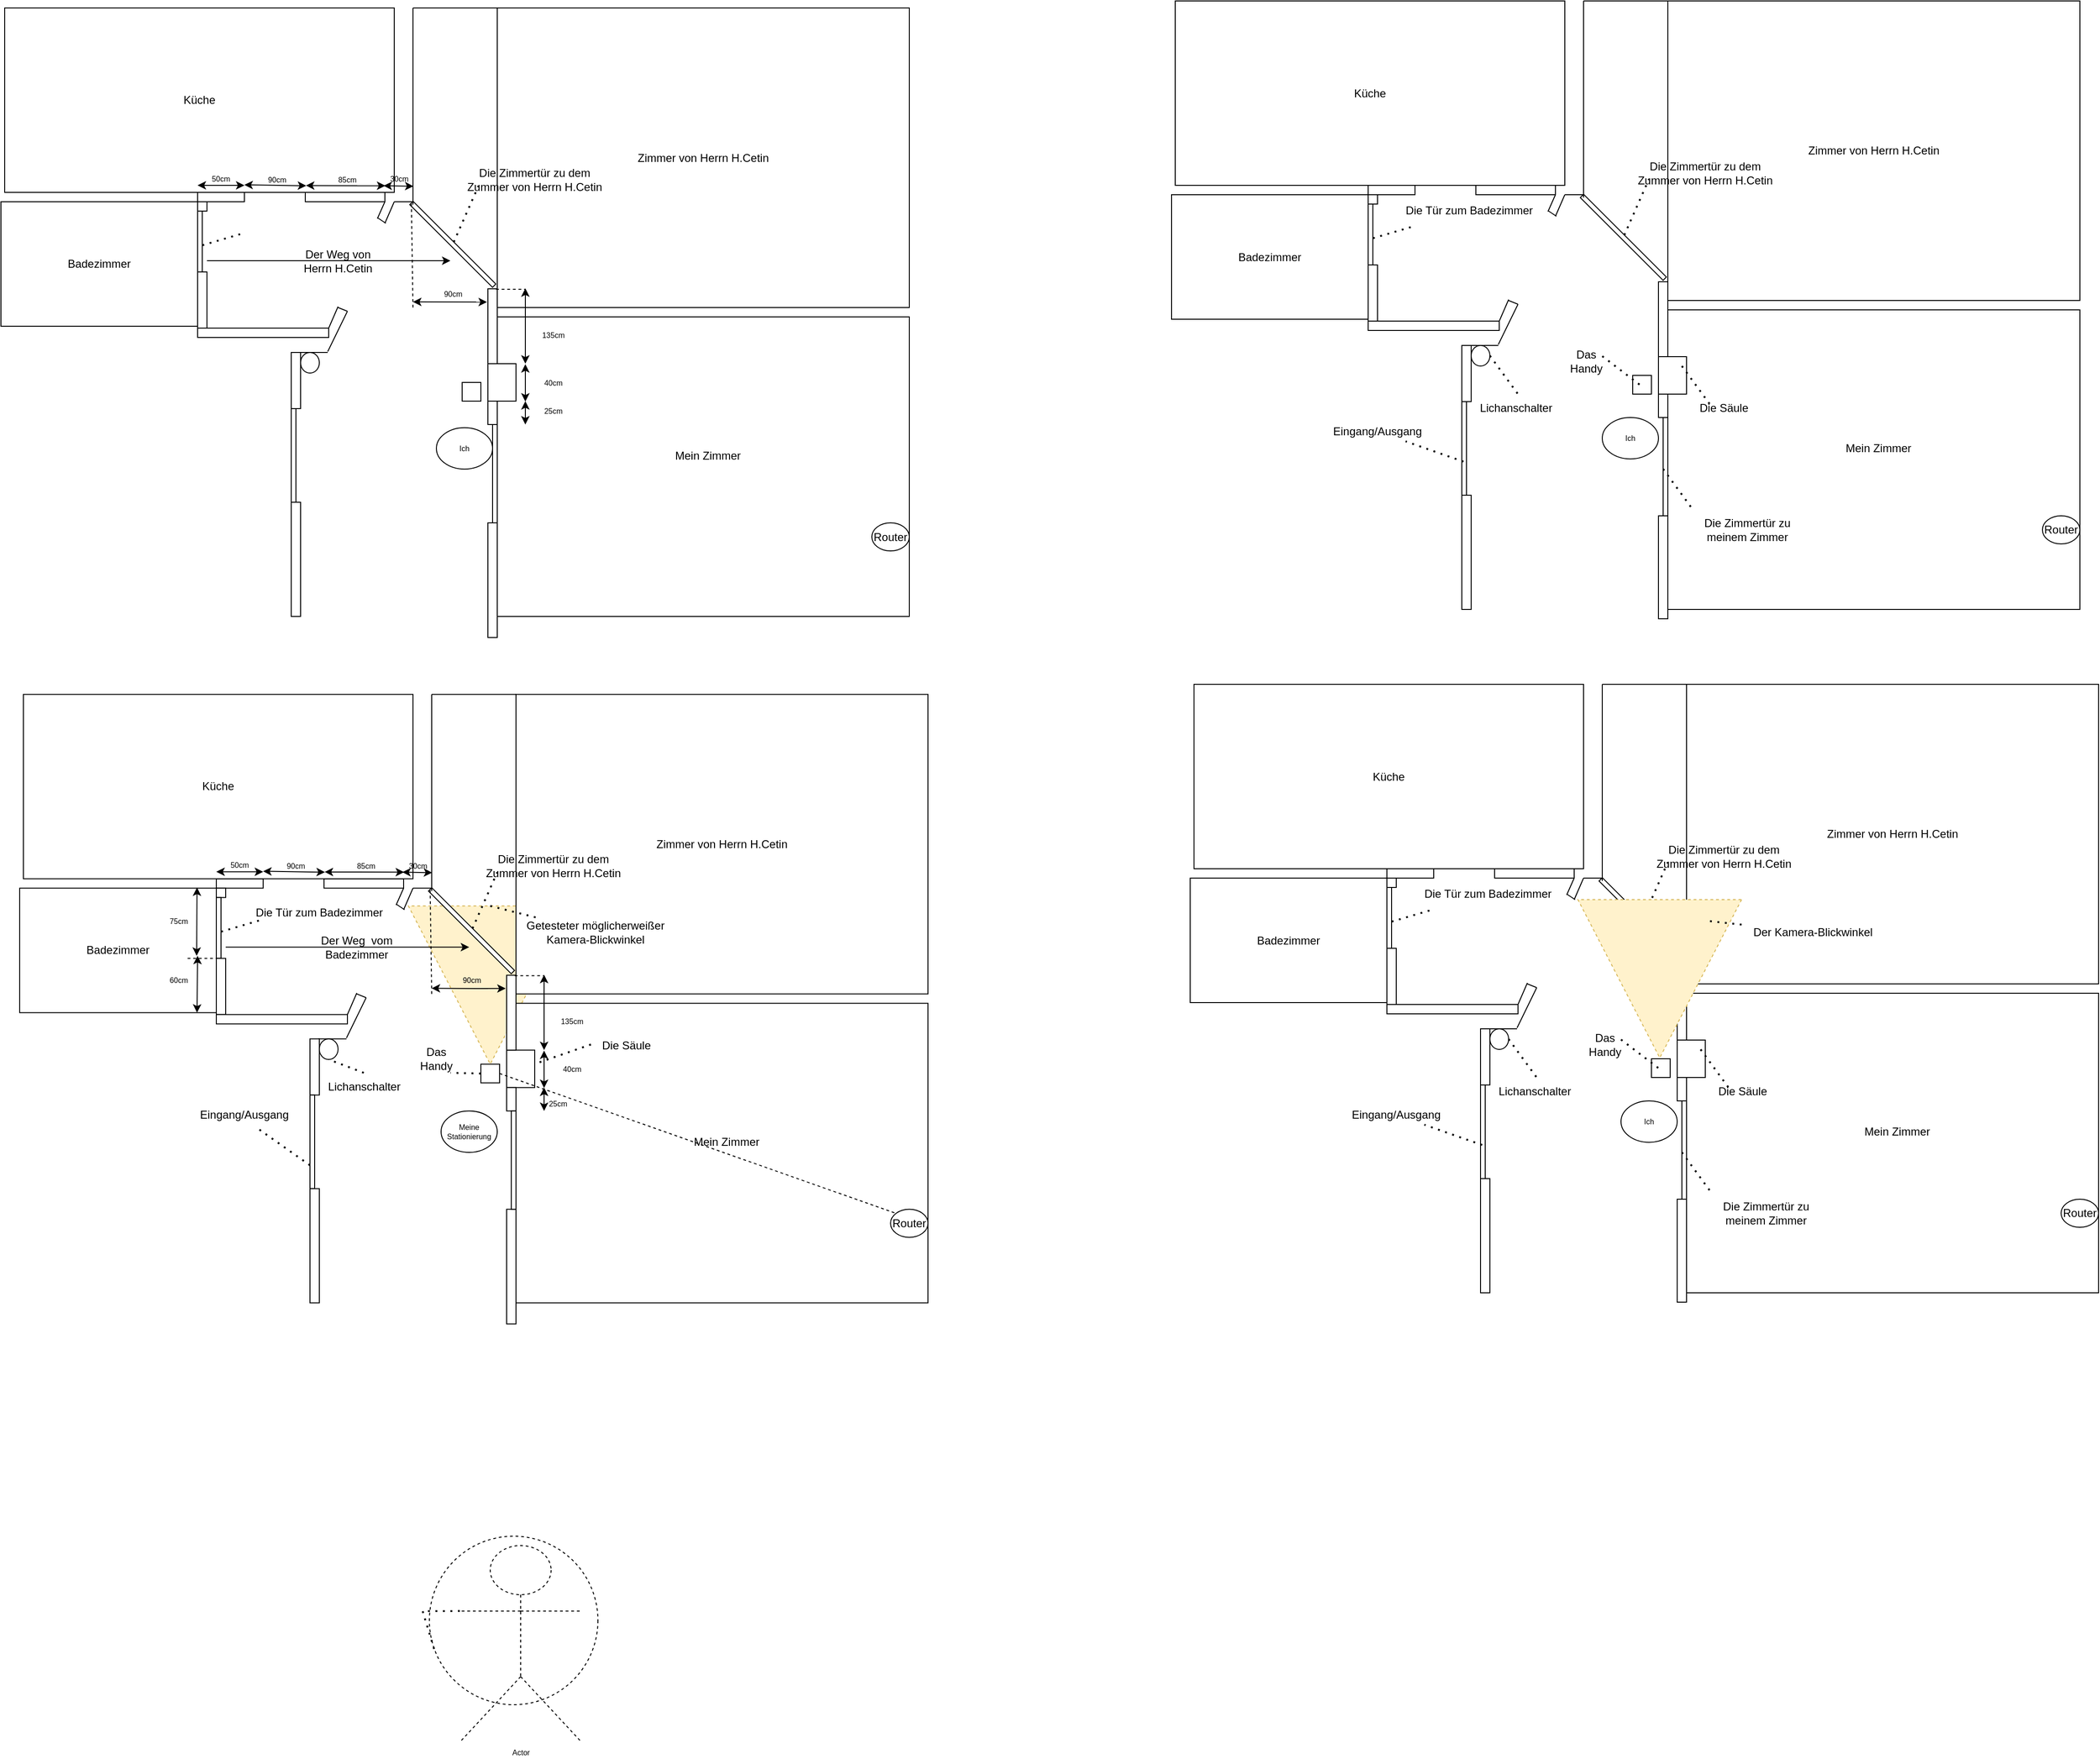 <mxfile version="20.1.1" type="github">
  <diagram id="tZ88gT7fxyP69qUPFYRL" name="Page-1">
    <mxGraphModel dx="2557" dy="503" grid="1" gridSize="10" guides="1" tooltips="1" connect="1" arrows="1" fold="1" page="1" pageScale="1" pageWidth="827" pageHeight="1169" math="0" shadow="0">
      <root>
        <mxCell id="0" />
        <mxCell id="1" parent="0" />
        <mxCell id="7-ofUfsPCZqgqVX8nEHW-122" value="" style="ellipse;whiteSpace=wrap;html=1;aspect=fixed;dashed=1;labelBackgroundColor=none;fontSize=8;" vertex="1" parent="1">
          <mxGeometry x="-822.5" y="1810" width="180" height="180" as="geometry" />
        </mxCell>
        <mxCell id="7-ofUfsPCZqgqVX8nEHW-113" value="" style="triangle;whiteSpace=wrap;html=1;dashed=1;direction=south;fillColor=#fff2cc;strokeColor=#d6b656;" vertex="1" parent="1">
          <mxGeometry x="-844.88" y="1136.75" width="174.75" height="169" as="geometry" />
        </mxCell>
        <mxCell id="Afbstcmk1FMxce8YNhOj-1" value="" style="rounded=0;whiteSpace=wrap;html=1;" parent="1" vertex="1">
          <mxGeometry x="500" y="500" width="440" height="320" as="geometry" />
        </mxCell>
        <mxCell id="Afbstcmk1FMxce8YNhOj-18" value="" style="rounded=0;whiteSpace=wrap;html=1;" parent="1" vertex="1">
          <mxGeometry x="490" y="550" width="30" height="40" as="geometry" />
        </mxCell>
        <mxCell id="Afbstcmk1FMxce8YNhOj-22" value="" style="rounded=0;whiteSpace=wrap;html=1;" parent="1" vertex="1">
          <mxGeometry x="490" y="590" width="10" height="25" as="geometry" />
        </mxCell>
        <mxCell id="Afbstcmk1FMxce8YNhOj-23" value="" style="rounded=0;whiteSpace=wrap;html=1;" parent="1" vertex="1">
          <mxGeometry x="490" y="720" width="10" height="110" as="geometry" />
        </mxCell>
        <mxCell id="Afbstcmk1FMxce8YNhOj-24" value="" style="rounded=0;whiteSpace=wrap;html=1;" parent="1" vertex="1">
          <mxGeometry x="490" y="470" width="10" height="80" as="geometry" />
        </mxCell>
        <mxCell id="Afbstcmk1FMxce8YNhOj-25" value="" style="rounded=0;whiteSpace=wrap;html=1;" parent="1" vertex="1">
          <mxGeometry x="500" y="170" width="440" height="320" as="geometry" />
        </mxCell>
        <mxCell id="Afbstcmk1FMxce8YNhOj-26" value="" style="rounded=0;whiteSpace=wrap;html=1;rotation=45;" parent="1" vertex="1">
          <mxGeometry x="390" y="420" width="125" height="5" as="geometry" />
        </mxCell>
        <mxCell id="Afbstcmk1FMxce8YNhOj-29" value="" style="endArrow=none;html=1;rounded=0;" parent="1" edge="1">
          <mxGeometry width="50" height="50" relative="1" as="geometry">
            <mxPoint x="390" y="377" as="sourcePoint" />
            <mxPoint x="410" y="377" as="targetPoint" />
          </mxGeometry>
        </mxCell>
        <mxCell id="Afbstcmk1FMxce8YNhOj-30" value="" style="endArrow=none;html=1;rounded=0;" parent="1" edge="1">
          <mxGeometry width="50" height="50" relative="1" as="geometry">
            <mxPoint x="390" y="377" as="sourcePoint" />
            <mxPoint x="380" y="400" as="targetPoint" />
          </mxGeometry>
        </mxCell>
        <mxCell id="Afbstcmk1FMxce8YNhOj-31" value="" style="endArrow=none;html=1;rounded=0;" parent="1" edge="1">
          <mxGeometry width="50" height="50" relative="1" as="geometry">
            <mxPoint x="381" y="400" as="sourcePoint" />
            <mxPoint x="372" y="394" as="targetPoint" />
          </mxGeometry>
        </mxCell>
        <mxCell id="Afbstcmk1FMxce8YNhOj-32" value="" style="endArrow=none;html=1;rounded=0;" parent="1" edge="1">
          <mxGeometry width="50" height="50" relative="1" as="geometry">
            <mxPoint x="372" y="395" as="sourcePoint" />
            <mxPoint x="380" y="377" as="targetPoint" />
          </mxGeometry>
        </mxCell>
        <mxCell id="Afbstcmk1FMxce8YNhOj-33" value="" style="rounded=0;whiteSpace=wrap;html=1;" parent="1" vertex="1">
          <mxGeometry x="295" y="367" width="85" height="10" as="geometry" />
        </mxCell>
        <mxCell id="Afbstcmk1FMxce8YNhOj-34" value="" style="rounded=0;whiteSpace=wrap;html=1;" parent="1" vertex="1">
          <mxGeometry x="180" y="367" width="50" height="10" as="geometry" />
        </mxCell>
        <mxCell id="Afbstcmk1FMxce8YNhOj-35" value="Router" style="ellipse;whiteSpace=wrap;html=1;" parent="1" vertex="1">
          <mxGeometry x="900" y="720" width="40" height="30" as="geometry" />
        </mxCell>
        <mxCell id="Afbstcmk1FMxce8YNhOj-36" value="" style="rounded=0;whiteSpace=wrap;html=1;rotation=0;direction=south;" parent="1" vertex="1">
          <mxGeometry x="495" y="615" width="5" height="105" as="geometry" />
        </mxCell>
        <mxCell id="Afbstcmk1FMxce8YNhOj-39" value="Küche" style="rounded=0;whiteSpace=wrap;html=1;" parent="1" vertex="1">
          <mxGeometry x="-26" y="170" width="416" height="197" as="geometry" />
        </mxCell>
        <mxCell id="Afbstcmk1FMxce8YNhOj-40" value="" style="endArrow=none;html=1;rounded=0;" parent="1" edge="1">
          <mxGeometry width="50" height="50" relative="1" as="geometry">
            <mxPoint x="410" y="380" as="sourcePoint" />
            <mxPoint x="410" y="170" as="targetPoint" />
          </mxGeometry>
        </mxCell>
        <mxCell id="Afbstcmk1FMxce8YNhOj-41" value="" style="endArrow=none;html=1;rounded=0;exitX=0;exitY=0;exitDx=0;exitDy=0;" parent="1" source="Afbstcmk1FMxce8YNhOj-25" edge="1">
          <mxGeometry width="50" height="50" relative="1" as="geometry">
            <mxPoint x="420" y="390" as="sourcePoint" />
            <mxPoint x="410" y="170" as="targetPoint" />
          </mxGeometry>
        </mxCell>
        <mxCell id="Afbstcmk1FMxce8YNhOj-42" value="" style="rounded=0;whiteSpace=wrap;html=1;direction=south;" parent="1" vertex="1">
          <mxGeometry x="180" y="377" width="10" height="10" as="geometry" />
        </mxCell>
        <mxCell id="Afbstcmk1FMxce8YNhOj-43" value="" style="rounded=0;whiteSpace=wrap;html=1;rotation=0;direction=south;" parent="1" vertex="1">
          <mxGeometry x="180" y="387" width="5" height="65" as="geometry" />
        </mxCell>
        <mxCell id="Afbstcmk1FMxce8YNhOj-44" value="" style="rounded=0;whiteSpace=wrap;html=1;direction=south;" parent="1" vertex="1">
          <mxGeometry x="180" y="452" width="10" height="60" as="geometry" />
        </mxCell>
        <mxCell id="Afbstcmk1FMxce8YNhOj-45" value="" style="rounded=0;whiteSpace=wrap;html=1;" parent="1" vertex="1">
          <mxGeometry x="180" y="512" width="140" height="10" as="geometry" />
        </mxCell>
        <mxCell id="Afbstcmk1FMxce8YNhOj-46" value="Badezimmer" style="rounded=0;whiteSpace=wrap;html=1;" parent="1" vertex="1">
          <mxGeometry x="-30" y="377" width="210" height="133" as="geometry" />
        </mxCell>
        <mxCell id="Afbstcmk1FMxce8YNhOj-47" value="" style="endArrow=none;html=1;rounded=0;" parent="1" edge="1">
          <mxGeometry width="50" height="50" relative="1" as="geometry">
            <mxPoint x="320" y="512" as="sourcePoint" />
            <mxPoint x="330" y="489" as="targetPoint" />
          </mxGeometry>
        </mxCell>
        <mxCell id="Afbstcmk1FMxce8YNhOj-48" value="" style="endArrow=none;html=1;rounded=0;" parent="1" edge="1">
          <mxGeometry width="50" height="50" relative="1" as="geometry">
            <mxPoint x="340" y="494" as="sourcePoint" />
            <mxPoint x="330" y="490" as="targetPoint" />
          </mxGeometry>
        </mxCell>
        <mxCell id="Afbstcmk1FMxce8YNhOj-49" value="" style="endArrow=none;html=1;rounded=0;" parent="1" edge="1">
          <mxGeometry width="50" height="50" relative="1" as="geometry">
            <mxPoint x="319" y="537" as="sourcePoint" />
            <mxPoint x="340" y="494" as="targetPoint" />
          </mxGeometry>
        </mxCell>
        <mxCell id="Afbstcmk1FMxce8YNhOj-50" value="" style="endArrow=none;html=1;rounded=0;" parent="1" edge="1">
          <mxGeometry width="50" height="50" relative="1" as="geometry">
            <mxPoint x="289" y="538" as="sourcePoint" />
            <mxPoint x="319" y="538" as="targetPoint" />
          </mxGeometry>
        </mxCell>
        <mxCell id="Afbstcmk1FMxce8YNhOj-51" value="" style="rounded=0;whiteSpace=wrap;html=1;direction=south;" parent="1" vertex="1">
          <mxGeometry x="280" y="538" width="10" height="60" as="geometry" />
        </mxCell>
        <mxCell id="Afbstcmk1FMxce8YNhOj-52" value="" style="rounded=0;whiteSpace=wrap;html=1;rotation=0;direction=south;" parent="1" vertex="1">
          <mxGeometry x="280" y="598" width="5" height="100" as="geometry" />
        </mxCell>
        <mxCell id="Afbstcmk1FMxce8YNhOj-53" value="" style="rounded=0;whiteSpace=wrap;html=1;direction=south;" parent="1" vertex="1">
          <mxGeometry x="280" y="698" width="10" height="122" as="geometry" />
        </mxCell>
        <mxCell id="Afbstcmk1FMxce8YNhOj-54" value="" style="ellipse;whiteSpace=wrap;html=1;" parent="1" vertex="1">
          <mxGeometry x="290" y="538" width="20" height="22" as="geometry" />
        </mxCell>
        <mxCell id="Afbstcmk1FMxce8YNhOj-55" value="Mein Zimmer" style="text;html=1;strokeColor=none;fillColor=none;align=center;verticalAlign=middle;whiteSpace=wrap;rounded=0;" parent="1" vertex="1">
          <mxGeometry x="660" y="633" width="130" height="30" as="geometry" />
        </mxCell>
        <mxCell id="Afbstcmk1FMxce8YNhOj-56" value="Zimmer von Herrn H.Cetin" style="text;html=1;strokeColor=none;fillColor=none;align=center;verticalAlign=middle;whiteSpace=wrap;rounded=0;" parent="1" vertex="1">
          <mxGeometry x="640" y="315" width="160" height="30" as="geometry" />
        </mxCell>
        <mxCell id="Afbstcmk1FMxce8YNhOj-60" value="" style="endArrow=none;dashed=1;html=1;dashPattern=1 3;strokeWidth=2;rounded=0;exitX=0.641;exitY=0.64;exitDx=0;exitDy=0;exitPerimeter=0;" parent="1" source="Afbstcmk1FMxce8YNhOj-52" target="Afbstcmk1FMxce8YNhOj-61" edge="1">
          <mxGeometry width="50" height="50" relative="1" as="geometry">
            <mxPoint x="500" y="610" as="sourcePoint" />
            <mxPoint x="190" y="630" as="targetPoint" />
          </mxGeometry>
        </mxCell>
        <mxCell id="Afbstcmk1FMxce8YNhOj-61" value="Eingang/Ausgang" style="text;html=1;strokeColor=none;fillColor=none;align=center;verticalAlign=middle;whiteSpace=wrap;rounded=0;" parent="1" vertex="1">
          <mxGeometry x="160" y="615" width="60" height="30" as="geometry" />
        </mxCell>
        <mxCell id="Afbstcmk1FMxce8YNhOj-62" value="" style="endArrow=none;dashed=1;html=1;dashPattern=1 3;strokeWidth=2;rounded=0;exitX=1;exitY=0.5;exitDx=0;exitDy=0;" parent="1" source="Afbstcmk1FMxce8YNhOj-54" edge="1">
          <mxGeometry width="50" height="50" relative="1" as="geometry">
            <mxPoint x="291.8" y="672.1" as="sourcePoint" />
            <mxPoint x="340" y="590" as="targetPoint" />
          </mxGeometry>
        </mxCell>
        <mxCell id="Afbstcmk1FMxce8YNhOj-63" value="Lichanschalter" style="text;html=1;strokeColor=none;fillColor=none;align=center;verticalAlign=middle;whiteSpace=wrap;rounded=0;" parent="1" vertex="1">
          <mxGeometry x="307.5" y="590" width="60" height="30" as="geometry" />
        </mxCell>
        <mxCell id="Afbstcmk1FMxce8YNhOj-65" value="" style="endArrow=none;dashed=1;html=1;dashPattern=1 3;strokeWidth=2;rounded=0;exitX=1;exitY=0.5;exitDx=0;exitDy=0;" parent="1" edge="1">
          <mxGeometry width="50" height="50" relative="1" as="geometry">
            <mxPoint x="515" y="560" as="sourcePoint" />
            <mxPoint x="545" y="601" as="targetPoint" />
          </mxGeometry>
        </mxCell>
        <mxCell id="Afbstcmk1FMxce8YNhOj-66" value="Die Säule" style="text;html=1;strokeColor=none;fillColor=none;align=center;verticalAlign=middle;whiteSpace=wrap;rounded=0;" parent="1" vertex="1">
          <mxGeometry x="530" y="590" width="60" height="30" as="geometry" />
        </mxCell>
        <mxCell id="Afbstcmk1FMxce8YNhOj-67" value="" style="endArrow=none;dashed=1;html=1;dashPattern=1 3;strokeWidth=2;rounded=0;exitX=1;exitY=0.5;exitDx=0;exitDy=0;" parent="1" edge="1">
          <mxGeometry width="50" height="50" relative="1" as="geometry">
            <mxPoint x="495" y="670" as="sourcePoint" />
            <mxPoint x="525" y="711" as="targetPoint" />
          </mxGeometry>
        </mxCell>
        <mxCell id="Afbstcmk1FMxce8YNhOj-68" value="Die Zimmertür zu meinem Zimmer" style="text;html=1;strokeColor=none;fillColor=none;align=center;verticalAlign=middle;whiteSpace=wrap;rounded=0;" parent="1" vertex="1">
          <mxGeometry x="520" y="720" width="130" height="30" as="geometry" />
        </mxCell>
        <mxCell id="Afbstcmk1FMxce8YNhOj-69" value="" style="endArrow=none;dashed=1;html=1;dashPattern=1 3;strokeWidth=2;rounded=0;" parent="1" source="Afbstcmk1FMxce8YNhOj-26" edge="1">
          <mxGeometry width="50" height="50" relative="1" as="geometry">
            <mxPoint x="450" y="384" as="sourcePoint" />
            <mxPoint x="480" y="360" as="targetPoint" />
          </mxGeometry>
        </mxCell>
        <mxCell id="Afbstcmk1FMxce8YNhOj-70" value="Die Zimmertür zu dem Zummer von Herrn H.Cetin" style="text;html=1;strokeColor=none;fillColor=none;align=center;verticalAlign=middle;whiteSpace=wrap;rounded=0;" parent="1" vertex="1">
          <mxGeometry x="460" y="337" width="160" height="33" as="geometry" />
        </mxCell>
        <mxCell id="Afbstcmk1FMxce8YNhOj-71" value="Die Tür zum Badezimmer" style="text;html=1;strokeColor=none;fillColor=none;align=center;verticalAlign=middle;whiteSpace=wrap;rounded=0;" parent="1" vertex="1">
          <mxGeometry x="207.5" y="377" width="160" height="33" as="geometry" />
        </mxCell>
        <mxCell id="Afbstcmk1FMxce8YNhOj-72" value="" style="endArrow=none;dashed=1;html=1;dashPattern=1 3;strokeWidth=2;rounded=0;exitX=0.561;exitY=-0.03;exitDx=0;exitDy=0;exitPerimeter=0;" parent="1" source="Afbstcmk1FMxce8YNhOj-43" target="Afbstcmk1FMxce8YNhOj-71" edge="1">
          <mxGeometry width="50" height="50" relative="1" as="geometry">
            <mxPoint x="320.0" y="559.0" as="sourcePoint" />
            <mxPoint x="350.0" y="600" as="targetPoint" />
          </mxGeometry>
        </mxCell>
        <mxCell id="Afbstcmk1FMxce8YNhOj-77" value="" style="rounded=0;whiteSpace=wrap;html=1;" parent="1" vertex="1">
          <mxGeometry x="462.5" y="570" width="20" height="20" as="geometry" />
        </mxCell>
        <mxCell id="Afbstcmk1FMxce8YNhOj-79" value="Das Handy" style="text;html=1;strokeColor=none;fillColor=none;align=center;verticalAlign=middle;whiteSpace=wrap;rounded=0;" parent="1" vertex="1">
          <mxGeometry x="383" y="540" width="60" height="30" as="geometry" />
        </mxCell>
        <mxCell id="Afbstcmk1FMxce8YNhOj-80" value="" style="endArrow=none;dashed=1;html=1;dashPattern=1 3;strokeWidth=2;rounded=0;exitX=1;exitY=0.5;exitDx=0;exitDy=0;" parent="1" edge="1">
          <mxGeometry width="50" height="50" relative="1" as="geometry">
            <mxPoint x="430" y="549.5" as="sourcePoint" />
            <mxPoint x="470" y="580" as="targetPoint" />
          </mxGeometry>
        </mxCell>
        <mxCell id="Afbstcmk1FMxce8YNhOj-91" value="" style="rounded=0;whiteSpace=wrap;html=1;" parent="1" vertex="1">
          <mxGeometry x="-750" y="507.5" width="440" height="320" as="geometry" />
        </mxCell>
        <mxCell id="Afbstcmk1FMxce8YNhOj-92" value="" style="rounded=0;whiteSpace=wrap;html=1;" parent="1" vertex="1">
          <mxGeometry x="-760" y="557.5" width="30" height="40" as="geometry" />
        </mxCell>
        <mxCell id="Afbstcmk1FMxce8YNhOj-93" value="" style="rounded=0;whiteSpace=wrap;html=1;" parent="1" vertex="1">
          <mxGeometry x="-760" y="597.5" width="10" height="25" as="geometry" />
        </mxCell>
        <mxCell id="Afbstcmk1FMxce8YNhOj-94" value="" style="rounded=0;whiteSpace=wrap;html=1;" parent="1" vertex="1">
          <mxGeometry x="-760" y="727.5" width="10" height="122.5" as="geometry" />
        </mxCell>
        <mxCell id="Afbstcmk1FMxce8YNhOj-95" value="" style="rounded=0;whiteSpace=wrap;html=1;" parent="1" vertex="1">
          <mxGeometry x="-760" y="477.5" width="10" height="80" as="geometry" />
        </mxCell>
        <mxCell id="Afbstcmk1FMxce8YNhOj-96" value="" style="rounded=0;whiteSpace=wrap;html=1;" parent="1" vertex="1">
          <mxGeometry x="-750" y="177.5" width="440" height="320" as="geometry" />
        </mxCell>
        <mxCell id="Afbstcmk1FMxce8YNhOj-97" value="" style="rounded=0;whiteSpace=wrap;html=1;rotation=45;" parent="1" vertex="1">
          <mxGeometry x="-860" y="427.5" width="125" height="5" as="geometry" />
        </mxCell>
        <mxCell id="Afbstcmk1FMxce8YNhOj-98" value="" style="endArrow=none;html=1;rounded=0;" parent="1" edge="1">
          <mxGeometry width="50" height="50" relative="1" as="geometry">
            <mxPoint x="-860" y="384.5" as="sourcePoint" />
            <mxPoint x="-840" y="384.5" as="targetPoint" />
          </mxGeometry>
        </mxCell>
        <mxCell id="Afbstcmk1FMxce8YNhOj-99" value="" style="endArrow=none;html=1;rounded=0;" parent="1" edge="1">
          <mxGeometry width="50" height="50" relative="1" as="geometry">
            <mxPoint x="-860" y="384.5" as="sourcePoint" />
            <mxPoint x="-870" y="407.5" as="targetPoint" />
          </mxGeometry>
        </mxCell>
        <mxCell id="Afbstcmk1FMxce8YNhOj-100" value="" style="endArrow=none;html=1;rounded=0;" parent="1" edge="1">
          <mxGeometry width="50" height="50" relative="1" as="geometry">
            <mxPoint x="-869" y="407.5" as="sourcePoint" />
            <mxPoint x="-878" y="401.5" as="targetPoint" />
          </mxGeometry>
        </mxCell>
        <mxCell id="Afbstcmk1FMxce8YNhOj-101" value="" style="endArrow=none;html=1;rounded=0;" parent="1" edge="1">
          <mxGeometry width="50" height="50" relative="1" as="geometry">
            <mxPoint x="-878" y="402.5" as="sourcePoint" />
            <mxPoint x="-870" y="384.5" as="targetPoint" />
          </mxGeometry>
        </mxCell>
        <mxCell id="Afbstcmk1FMxce8YNhOj-102" value="" style="rounded=0;whiteSpace=wrap;html=1;" parent="1" vertex="1">
          <mxGeometry x="-955" y="374.5" width="85" height="10" as="geometry" />
        </mxCell>
        <mxCell id="Afbstcmk1FMxce8YNhOj-103" value="" style="rounded=0;whiteSpace=wrap;html=1;" parent="1" vertex="1">
          <mxGeometry x="-1070" y="374.5" width="50" height="10" as="geometry" />
        </mxCell>
        <mxCell id="Afbstcmk1FMxce8YNhOj-104" value="Router" style="ellipse;whiteSpace=wrap;html=1;" parent="1" vertex="1">
          <mxGeometry x="-350" y="727.5" width="40" height="30" as="geometry" />
        </mxCell>
        <mxCell id="Afbstcmk1FMxce8YNhOj-105" value="" style="rounded=0;whiteSpace=wrap;html=1;rotation=0;direction=south;" parent="1" vertex="1">
          <mxGeometry x="-755" y="622.5" width="5" height="105" as="geometry" />
        </mxCell>
        <mxCell id="Afbstcmk1FMxce8YNhOj-107" value="Küche" style="rounded=0;whiteSpace=wrap;html=1;" parent="1" vertex="1">
          <mxGeometry x="-1276" y="177.5" width="416" height="197" as="geometry" />
        </mxCell>
        <mxCell id="Afbstcmk1FMxce8YNhOj-108" value="" style="endArrow=none;html=1;rounded=0;" parent="1" edge="1">
          <mxGeometry width="50" height="50" relative="1" as="geometry">
            <mxPoint x="-840" y="387.5" as="sourcePoint" />
            <mxPoint x="-840" y="177.5" as="targetPoint" />
          </mxGeometry>
        </mxCell>
        <mxCell id="Afbstcmk1FMxce8YNhOj-109" value="" style="endArrow=none;html=1;rounded=0;exitX=0;exitY=0;exitDx=0;exitDy=0;" parent="1" source="Afbstcmk1FMxce8YNhOj-96" edge="1">
          <mxGeometry width="50" height="50" relative="1" as="geometry">
            <mxPoint x="-830" y="397.5" as="sourcePoint" />
            <mxPoint x="-840" y="177.5" as="targetPoint" />
          </mxGeometry>
        </mxCell>
        <mxCell id="Afbstcmk1FMxce8YNhOj-110" value="" style="rounded=0;whiteSpace=wrap;html=1;direction=south;" parent="1" vertex="1">
          <mxGeometry x="-1070" y="384.5" width="10" height="10" as="geometry" />
        </mxCell>
        <mxCell id="Afbstcmk1FMxce8YNhOj-111" value="" style="rounded=0;whiteSpace=wrap;html=1;rotation=0;direction=south;" parent="1" vertex="1">
          <mxGeometry x="-1070" y="394.5" width="5" height="65" as="geometry" />
        </mxCell>
        <mxCell id="Afbstcmk1FMxce8YNhOj-112" value="" style="rounded=0;whiteSpace=wrap;html=1;direction=south;" parent="1" vertex="1">
          <mxGeometry x="-1070" y="459.5" width="10" height="60" as="geometry" />
        </mxCell>
        <mxCell id="Afbstcmk1FMxce8YNhOj-113" value="" style="rounded=0;whiteSpace=wrap;html=1;" parent="1" vertex="1">
          <mxGeometry x="-1070" y="519.5" width="140" height="10" as="geometry" />
        </mxCell>
        <mxCell id="Afbstcmk1FMxce8YNhOj-114" value="Badezimmer" style="rounded=0;whiteSpace=wrap;html=1;" parent="1" vertex="1">
          <mxGeometry x="-1280" y="384.5" width="210" height="133" as="geometry" />
        </mxCell>
        <mxCell id="Afbstcmk1FMxce8YNhOj-115" value="" style="endArrow=none;html=1;rounded=0;" parent="1" edge="1">
          <mxGeometry width="50" height="50" relative="1" as="geometry">
            <mxPoint x="-930" y="519.5" as="sourcePoint" />
            <mxPoint x="-920" y="496.5" as="targetPoint" />
          </mxGeometry>
        </mxCell>
        <mxCell id="Afbstcmk1FMxce8YNhOj-116" value="" style="endArrow=none;html=1;rounded=0;" parent="1" edge="1">
          <mxGeometry width="50" height="50" relative="1" as="geometry">
            <mxPoint x="-910" y="501.5" as="sourcePoint" />
            <mxPoint x="-920" y="497.5" as="targetPoint" />
          </mxGeometry>
        </mxCell>
        <mxCell id="Afbstcmk1FMxce8YNhOj-117" value="" style="endArrow=none;html=1;rounded=0;" parent="1" edge="1">
          <mxGeometry width="50" height="50" relative="1" as="geometry">
            <mxPoint x="-931" y="544.5" as="sourcePoint" />
            <mxPoint x="-910" y="501.5" as="targetPoint" />
          </mxGeometry>
        </mxCell>
        <mxCell id="Afbstcmk1FMxce8YNhOj-118" value="" style="endArrow=none;html=1;rounded=0;" parent="1" edge="1">
          <mxGeometry width="50" height="50" relative="1" as="geometry">
            <mxPoint x="-961" y="545.5" as="sourcePoint" />
            <mxPoint x="-931" y="545.5" as="targetPoint" />
          </mxGeometry>
        </mxCell>
        <mxCell id="Afbstcmk1FMxce8YNhOj-119" value="" style="rounded=0;whiteSpace=wrap;html=1;direction=south;" parent="1" vertex="1">
          <mxGeometry x="-970" y="545.5" width="10" height="60" as="geometry" />
        </mxCell>
        <mxCell id="Afbstcmk1FMxce8YNhOj-120" value="" style="rounded=0;whiteSpace=wrap;html=1;rotation=0;direction=south;" parent="1" vertex="1">
          <mxGeometry x="-970" y="605.5" width="5" height="100" as="geometry" />
        </mxCell>
        <mxCell id="Afbstcmk1FMxce8YNhOj-121" value="" style="rounded=0;whiteSpace=wrap;html=1;direction=south;" parent="1" vertex="1">
          <mxGeometry x="-970" y="705.5" width="10" height="122" as="geometry" />
        </mxCell>
        <mxCell id="Afbstcmk1FMxce8YNhOj-122" value="" style="ellipse;whiteSpace=wrap;html=1;" parent="1" vertex="1">
          <mxGeometry x="-960" y="545.5" width="20" height="22" as="geometry" />
        </mxCell>
        <mxCell id="Afbstcmk1FMxce8YNhOj-123" value="Mein Zimmer" style="text;html=1;strokeColor=none;fillColor=none;align=center;verticalAlign=middle;whiteSpace=wrap;rounded=0;" parent="1" vertex="1">
          <mxGeometry x="-590" y="640.5" width="130" height="30" as="geometry" />
        </mxCell>
        <mxCell id="Afbstcmk1FMxce8YNhOj-124" value="Zimmer von Herrn H.Cetin" style="text;html=1;strokeColor=none;fillColor=none;align=center;verticalAlign=middle;whiteSpace=wrap;rounded=0;" parent="1" vertex="1">
          <mxGeometry x="-610" y="322.5" width="160" height="30" as="geometry" />
        </mxCell>
        <mxCell id="Afbstcmk1FMxce8YNhOj-134" value="" style="endArrow=none;dashed=1;html=1;dashPattern=1 3;strokeWidth=2;rounded=0;" parent="1" source="Afbstcmk1FMxce8YNhOj-97" edge="1">
          <mxGeometry width="50" height="50" relative="1" as="geometry">
            <mxPoint x="-800" y="391.5" as="sourcePoint" />
            <mxPoint x="-770" y="367.5" as="targetPoint" />
          </mxGeometry>
        </mxCell>
        <mxCell id="Afbstcmk1FMxce8YNhOj-135" value="Die Zimmertür zu dem Zummer von Herrn H.Cetin" style="text;html=1;strokeColor=none;fillColor=none;align=center;verticalAlign=middle;whiteSpace=wrap;rounded=0;" parent="1" vertex="1">
          <mxGeometry x="-790" y="344.5" width="160" height="33" as="geometry" />
        </mxCell>
        <mxCell id="Afbstcmk1FMxce8YNhOj-137" value="" style="endArrow=none;dashed=1;html=1;dashPattern=1 3;strokeWidth=2;rounded=0;exitX=0.561;exitY=-0.03;exitDx=0;exitDy=0;exitPerimeter=0;" parent="1" source="Afbstcmk1FMxce8YNhOj-111" edge="1">
          <mxGeometry width="50" height="50" relative="1" as="geometry">
            <mxPoint x="-930.0" y="566.5" as="sourcePoint" />
            <mxPoint x="-1018.858" y="417.5" as="targetPoint" />
          </mxGeometry>
        </mxCell>
        <mxCell id="Afbstcmk1FMxce8YNhOj-138" value="" style="endArrow=classic;html=1;rounded=0;" parent="1" edge="1">
          <mxGeometry width="50" height="50" relative="1" as="geometry">
            <mxPoint x="-1060" y="447.5" as="sourcePoint" />
            <mxPoint x="-800" y="447.5" as="targetPoint" />
          </mxGeometry>
        </mxCell>
        <mxCell id="Afbstcmk1FMxce8YNhOj-139" value="Der Weg von Herrn H.Cetin" style="text;html=1;strokeColor=none;fillColor=none;align=center;verticalAlign=middle;whiteSpace=wrap;rounded=0;" parent="1" vertex="1">
          <mxGeometry x="-970" y="432.5" width="100" height="30" as="geometry" />
        </mxCell>
        <mxCell id="Afbstcmk1FMxce8YNhOj-141" value="" style="rounded=0;whiteSpace=wrap;html=1;" parent="1" vertex="1">
          <mxGeometry x="-787.5" y="577.5" width="20" height="20" as="geometry" />
        </mxCell>
        <mxCell id="Afbstcmk1FMxce8YNhOj-144" value="&lt;font style=&quot;font-size: 8px;&quot;&gt;50cm&lt;/font&gt;" style="text;html=1;strokeColor=none;fillColor=none;align=center;verticalAlign=middle;whiteSpace=wrap;rounded=0;fontSize=5;" parent="1" vertex="1">
          <mxGeometry x="-1075" y="345" width="60" height="30" as="geometry" />
        </mxCell>
        <mxCell id="Afbstcmk1FMxce8YNhOj-145" value="&lt;font style=&quot;font-size: 8px;&quot;&gt;90cm&lt;/font&gt;" style="text;html=1;strokeColor=none;fillColor=none;align=center;verticalAlign=middle;whiteSpace=wrap;rounded=0;fontSize=5;" parent="1" vertex="1">
          <mxGeometry x="-1015" y="346" width="60" height="30" as="geometry" />
        </mxCell>
        <mxCell id="Afbstcmk1FMxce8YNhOj-146" value="&lt;font style=&quot;font-size: 8px;&quot;&gt;85cm&lt;/font&gt;" style="text;html=1;strokeColor=none;fillColor=none;align=center;verticalAlign=middle;whiteSpace=wrap;rounded=0;fontSize=5;" parent="1" vertex="1">
          <mxGeometry x="-940" y="346" width="60" height="30" as="geometry" />
        </mxCell>
        <mxCell id="Afbstcmk1FMxce8YNhOj-147" value="&lt;font style=&quot;font-size: 8px;&quot;&gt;30cm&lt;/font&gt;" style="text;html=1;strokeColor=none;fillColor=none;align=center;verticalAlign=middle;whiteSpace=wrap;rounded=0;fontSize=5;" parent="1" vertex="1">
          <mxGeometry x="-870.5" y="340" width="30.5" height="40.5" as="geometry" />
        </mxCell>
        <mxCell id="Afbstcmk1FMxce8YNhOj-148" value="&lt;font style=&quot;font-size: 8px;&quot;&gt;90cm&lt;/font&gt;" style="text;html=1;strokeColor=none;fillColor=none;align=center;verticalAlign=middle;whiteSpace=wrap;rounded=0;fontSize=5;" parent="1" vertex="1">
          <mxGeometry x="-827.5" y="467.5" width="60" height="30" as="geometry" />
        </mxCell>
        <mxCell id="Afbstcmk1FMxce8YNhOj-149" value="" style="endArrow=none;dashed=1;html=1;rounded=0;fontSize=8;entryX=0;entryY=0.5;entryDx=0;entryDy=0;" parent="1" target="Afbstcmk1FMxce8YNhOj-97" edge="1">
          <mxGeometry width="50" height="50" relative="1" as="geometry">
            <mxPoint x="-840" y="497.5" as="sourcePoint" />
            <mxPoint x="-920" y="487.5" as="targetPoint" />
          </mxGeometry>
        </mxCell>
        <mxCell id="Afbstcmk1FMxce8YNhOj-150" value="" style="endArrow=classic;startArrow=classic;html=1;rounded=0;fontSize=8;entryX=-0.1;entryY=0.177;entryDx=0;entryDy=0;entryPerimeter=0;" parent="1" target="Afbstcmk1FMxce8YNhOj-95" edge="1">
          <mxGeometry width="50" height="50" relative="1" as="geometry">
            <mxPoint x="-840" y="491.5" as="sourcePoint" />
            <mxPoint x="-870" y="487.5" as="targetPoint" />
          </mxGeometry>
        </mxCell>
        <mxCell id="Afbstcmk1FMxce8YNhOj-151" value="" style="endArrow=classic;startArrow=classic;html=1;rounded=0;fontSize=8;" parent="1" edge="1">
          <mxGeometry width="50" height="50" relative="1" as="geometry">
            <mxPoint x="-1070" y="367" as="sourcePoint" />
            <mxPoint x="-1020" y="367" as="targetPoint" />
          </mxGeometry>
        </mxCell>
        <mxCell id="Afbstcmk1FMxce8YNhOj-152" value="" style="endArrow=classic;startArrow=classic;html=1;rounded=0;fontSize=8;entryX=1.016;entryY=0.714;entryDx=0;entryDy=0;entryPerimeter=0;" parent="1" target="Afbstcmk1FMxce8YNhOj-145" edge="1">
          <mxGeometry width="50" height="50" relative="1" as="geometry">
            <mxPoint x="-1020" y="366.44" as="sourcePoint" />
            <mxPoint x="-960" y="370" as="targetPoint" />
          </mxGeometry>
        </mxCell>
        <mxCell id="Afbstcmk1FMxce8YNhOj-153" value="" style="endArrow=classic;startArrow=classic;html=1;rounded=0;fontSize=8;exitX=1.012;exitY=0.706;exitDx=0;exitDy=0;exitPerimeter=0;entryX=0.033;entryY=0.677;entryDx=0;entryDy=0;entryPerimeter=0;" parent="1" source="Afbstcmk1FMxce8YNhOj-145" target="Afbstcmk1FMxce8YNhOj-147" edge="1">
          <mxGeometry width="50" height="50" relative="1" as="geometry">
            <mxPoint x="-950" y="367" as="sourcePoint" />
            <mxPoint x="-890" y="367.98" as="targetPoint" />
          </mxGeometry>
        </mxCell>
        <mxCell id="Afbstcmk1FMxce8YNhOj-154" value="Ich" style="ellipse;whiteSpace=wrap;html=1;fontSize=8;" parent="1" vertex="1">
          <mxGeometry x="-815" y="625.88" width="60" height="44.25" as="geometry" />
        </mxCell>
        <mxCell id="Afbstcmk1FMxce8YNhOj-155" value="Ich" style="ellipse;whiteSpace=wrap;html=1;fontSize=8;" parent="1" vertex="1">
          <mxGeometry x="430" y="615" width="60" height="44.25" as="geometry" />
        </mxCell>
        <mxCell id="Afbstcmk1FMxce8YNhOj-157" value="" style="endArrow=classic;startArrow=classic;html=1;rounded=0;fontSize=8;" parent="1" edge="1">
          <mxGeometry width="50" height="50" relative="1" as="geometry">
            <mxPoint x="-720" y="622.5" as="sourcePoint" />
            <mxPoint x="-720" y="597.5" as="targetPoint" />
          </mxGeometry>
        </mxCell>
        <mxCell id="Afbstcmk1FMxce8YNhOj-158" value="" style="endArrow=classic;startArrow=classic;html=1;rounded=0;fontSize=8;" parent="1" edge="1">
          <mxGeometry width="50" height="50" relative="1" as="geometry">
            <mxPoint x="-720" y="598" as="sourcePoint" />
            <mxPoint x="-720" y="558" as="targetPoint" />
          </mxGeometry>
        </mxCell>
        <mxCell id="Afbstcmk1FMxce8YNhOj-159" value="" style="endArrow=classic;startArrow=classic;html=1;rounded=0;fontSize=8;" parent="1" edge="1">
          <mxGeometry width="50" height="50" relative="1" as="geometry">
            <mxPoint x="-720" y="557.5" as="sourcePoint" />
            <mxPoint x="-720" y="477" as="targetPoint" />
          </mxGeometry>
        </mxCell>
        <mxCell id="Afbstcmk1FMxce8YNhOj-161" value="" style="endArrow=none;dashed=1;html=1;rounded=0;fontSize=8;exitX=-0.003;exitY=0.939;exitDx=0;exitDy=0;exitPerimeter=0;" parent="1" source="Afbstcmk1FMxce8YNhOj-96" edge="1">
          <mxGeometry width="50" height="50" relative="1" as="geometry">
            <mxPoint x="-680" y="620" as="sourcePoint" />
            <mxPoint x="-720" y="478" as="targetPoint" />
          </mxGeometry>
        </mxCell>
        <mxCell id="Afbstcmk1FMxce8YNhOj-162" value="&lt;font style=&quot;font-size: 8px;&quot;&gt;25cm&lt;/font&gt;" style="text;html=1;strokeColor=none;fillColor=none;align=center;verticalAlign=middle;whiteSpace=wrap;rounded=0;fontSize=5;" parent="1" vertex="1">
          <mxGeometry x="-720" y="592.5" width="60" height="30" as="geometry" />
        </mxCell>
        <mxCell id="Afbstcmk1FMxce8YNhOj-163" value="&lt;font style=&quot;font-size: 8px;&quot;&gt;40cm&lt;/font&gt;" style="text;html=1;strokeColor=none;fillColor=none;align=center;verticalAlign=middle;whiteSpace=wrap;rounded=0;fontSize=5;" parent="1" vertex="1">
          <mxGeometry x="-720" y="562.5" width="60" height="30" as="geometry" />
        </mxCell>
        <mxCell id="Afbstcmk1FMxce8YNhOj-164" value="&lt;font style=&quot;font-size: 8px;&quot;&gt;135cm&lt;/font&gt;" style="text;html=1;strokeColor=none;fillColor=none;align=center;verticalAlign=middle;whiteSpace=wrap;rounded=0;fontSize=5;" parent="1" vertex="1">
          <mxGeometry x="-720" y="512" width="60" height="30" as="geometry" />
        </mxCell>
        <mxCell id="Afbstcmk1FMxce8YNhOj-165" value="" style="endArrow=classic;startArrow=classic;html=1;rounded=0;fontSize=8;exitX=-0.032;exitY=0.677;exitDx=0;exitDy=0;exitPerimeter=0;entryX=1.017;entryY=0.69;entryDx=0;entryDy=0;entryPerimeter=0;" parent="1" source="Afbstcmk1FMxce8YNhOj-147" target="Afbstcmk1FMxce8YNhOj-147" edge="1">
          <mxGeometry width="50" height="50" relative="1" as="geometry">
            <mxPoint x="-944.28" y="377.18" as="sourcePoint" />
            <mxPoint x="-859.494" y="377.418" as="targetPoint" />
          </mxGeometry>
        </mxCell>
        <mxCell id="7-ofUfsPCZqgqVX8nEHW-2" value="" style="rounded=0;whiteSpace=wrap;html=1;" vertex="1" parent="1">
          <mxGeometry x="520" y="1230" width="440" height="320" as="geometry" />
        </mxCell>
        <mxCell id="7-ofUfsPCZqgqVX8nEHW-3" value="" style="rounded=0;whiteSpace=wrap;html=1;" vertex="1" parent="1">
          <mxGeometry x="510" y="1280" width="30" height="40" as="geometry" />
        </mxCell>
        <mxCell id="7-ofUfsPCZqgqVX8nEHW-4" value="" style="rounded=0;whiteSpace=wrap;html=1;" vertex="1" parent="1">
          <mxGeometry x="510" y="1320" width="10" height="25" as="geometry" />
        </mxCell>
        <mxCell id="7-ofUfsPCZqgqVX8nEHW-5" value="" style="rounded=0;whiteSpace=wrap;html=1;" vertex="1" parent="1">
          <mxGeometry x="510" y="1450" width="10" height="110" as="geometry" />
        </mxCell>
        <mxCell id="7-ofUfsPCZqgqVX8nEHW-6" value="" style="rounded=0;whiteSpace=wrap;html=1;" vertex="1" parent="1">
          <mxGeometry x="510" y="1200" width="10" height="80" as="geometry" />
        </mxCell>
        <mxCell id="7-ofUfsPCZqgqVX8nEHW-7" value="" style="rounded=0;whiteSpace=wrap;html=1;" vertex="1" parent="1">
          <mxGeometry x="520" y="900" width="440" height="320" as="geometry" />
        </mxCell>
        <mxCell id="7-ofUfsPCZqgqVX8nEHW-8" value="" style="rounded=0;whiteSpace=wrap;html=1;rotation=45;" vertex="1" parent="1">
          <mxGeometry x="410" y="1150" width="125" height="5" as="geometry" />
        </mxCell>
        <mxCell id="7-ofUfsPCZqgqVX8nEHW-9" value="" style="endArrow=none;html=1;rounded=0;" edge="1" parent="1">
          <mxGeometry width="50" height="50" relative="1" as="geometry">
            <mxPoint x="410" y="1107" as="sourcePoint" />
            <mxPoint x="430" y="1107" as="targetPoint" />
          </mxGeometry>
        </mxCell>
        <mxCell id="7-ofUfsPCZqgqVX8nEHW-10" value="" style="endArrow=none;html=1;rounded=0;" edge="1" parent="1">
          <mxGeometry width="50" height="50" relative="1" as="geometry">
            <mxPoint x="410" y="1107" as="sourcePoint" />
            <mxPoint x="400" y="1130" as="targetPoint" />
          </mxGeometry>
        </mxCell>
        <mxCell id="7-ofUfsPCZqgqVX8nEHW-11" value="" style="endArrow=none;html=1;rounded=0;" edge="1" parent="1">
          <mxGeometry width="50" height="50" relative="1" as="geometry">
            <mxPoint x="401" y="1130" as="sourcePoint" />
            <mxPoint x="392" y="1124" as="targetPoint" />
          </mxGeometry>
        </mxCell>
        <mxCell id="7-ofUfsPCZqgqVX8nEHW-12" value="" style="endArrow=none;html=1;rounded=0;" edge="1" parent="1">
          <mxGeometry width="50" height="50" relative="1" as="geometry">
            <mxPoint x="392" y="1125" as="sourcePoint" />
            <mxPoint x="400" y="1107" as="targetPoint" />
          </mxGeometry>
        </mxCell>
        <mxCell id="7-ofUfsPCZqgqVX8nEHW-13" value="" style="rounded=0;whiteSpace=wrap;html=1;" vertex="1" parent="1">
          <mxGeometry x="315" y="1097" width="85" height="10" as="geometry" />
        </mxCell>
        <mxCell id="7-ofUfsPCZqgqVX8nEHW-14" value="" style="rounded=0;whiteSpace=wrap;html=1;" vertex="1" parent="1">
          <mxGeometry x="200" y="1097" width="50" height="10" as="geometry" />
        </mxCell>
        <mxCell id="7-ofUfsPCZqgqVX8nEHW-15" value="Router" style="ellipse;whiteSpace=wrap;html=1;" vertex="1" parent="1">
          <mxGeometry x="920" y="1450" width="40" height="30" as="geometry" />
        </mxCell>
        <mxCell id="7-ofUfsPCZqgqVX8nEHW-16" value="" style="rounded=0;whiteSpace=wrap;html=1;rotation=0;direction=south;" vertex="1" parent="1">
          <mxGeometry x="515" y="1345" width="5" height="105" as="geometry" />
        </mxCell>
        <mxCell id="7-ofUfsPCZqgqVX8nEHW-17" value="Küche" style="rounded=0;whiteSpace=wrap;html=1;" vertex="1" parent="1">
          <mxGeometry x="-6" y="900" width="416" height="197" as="geometry" />
        </mxCell>
        <mxCell id="7-ofUfsPCZqgqVX8nEHW-18" value="" style="endArrow=none;html=1;rounded=0;" edge="1" parent="1">
          <mxGeometry width="50" height="50" relative="1" as="geometry">
            <mxPoint x="430" y="1110" as="sourcePoint" />
            <mxPoint x="430" y="900" as="targetPoint" />
          </mxGeometry>
        </mxCell>
        <mxCell id="7-ofUfsPCZqgqVX8nEHW-19" value="" style="endArrow=none;html=1;rounded=0;exitX=0;exitY=0;exitDx=0;exitDy=0;" edge="1" parent="1" source="7-ofUfsPCZqgqVX8nEHW-7">
          <mxGeometry width="50" height="50" relative="1" as="geometry">
            <mxPoint x="440" y="1120" as="sourcePoint" />
            <mxPoint x="430" y="900" as="targetPoint" />
          </mxGeometry>
        </mxCell>
        <mxCell id="7-ofUfsPCZqgqVX8nEHW-20" value="" style="rounded=0;whiteSpace=wrap;html=1;direction=south;" vertex="1" parent="1">
          <mxGeometry x="200" y="1107" width="10" height="10" as="geometry" />
        </mxCell>
        <mxCell id="7-ofUfsPCZqgqVX8nEHW-21" value="" style="rounded=0;whiteSpace=wrap;html=1;rotation=0;direction=south;" vertex="1" parent="1">
          <mxGeometry x="200" y="1117" width="5" height="65" as="geometry" />
        </mxCell>
        <mxCell id="7-ofUfsPCZqgqVX8nEHW-22" value="" style="rounded=0;whiteSpace=wrap;html=1;direction=south;" vertex="1" parent="1">
          <mxGeometry x="200" y="1182" width="10" height="60" as="geometry" />
        </mxCell>
        <mxCell id="7-ofUfsPCZqgqVX8nEHW-23" value="" style="rounded=0;whiteSpace=wrap;html=1;" vertex="1" parent="1">
          <mxGeometry x="200" y="1242" width="140" height="10" as="geometry" />
        </mxCell>
        <mxCell id="7-ofUfsPCZqgqVX8nEHW-24" value="Badezimmer" style="rounded=0;whiteSpace=wrap;html=1;" vertex="1" parent="1">
          <mxGeometry x="-10" y="1107" width="210" height="133" as="geometry" />
        </mxCell>
        <mxCell id="7-ofUfsPCZqgqVX8nEHW-25" value="" style="endArrow=none;html=1;rounded=0;" edge="1" parent="1">
          <mxGeometry width="50" height="50" relative="1" as="geometry">
            <mxPoint x="340" y="1242" as="sourcePoint" />
            <mxPoint x="350" y="1219" as="targetPoint" />
          </mxGeometry>
        </mxCell>
        <mxCell id="7-ofUfsPCZqgqVX8nEHW-26" value="" style="endArrow=none;html=1;rounded=0;" edge="1" parent="1">
          <mxGeometry width="50" height="50" relative="1" as="geometry">
            <mxPoint x="360" y="1224" as="sourcePoint" />
            <mxPoint x="350" y="1220" as="targetPoint" />
          </mxGeometry>
        </mxCell>
        <mxCell id="7-ofUfsPCZqgqVX8nEHW-27" value="" style="endArrow=none;html=1;rounded=0;" edge="1" parent="1">
          <mxGeometry width="50" height="50" relative="1" as="geometry">
            <mxPoint x="339" y="1267" as="sourcePoint" />
            <mxPoint x="360" y="1224" as="targetPoint" />
          </mxGeometry>
        </mxCell>
        <mxCell id="7-ofUfsPCZqgqVX8nEHW-28" value="" style="endArrow=none;html=1;rounded=0;" edge="1" parent="1">
          <mxGeometry width="50" height="50" relative="1" as="geometry">
            <mxPoint x="309" y="1268" as="sourcePoint" />
            <mxPoint x="339" y="1268" as="targetPoint" />
          </mxGeometry>
        </mxCell>
        <mxCell id="7-ofUfsPCZqgqVX8nEHW-29" value="" style="rounded=0;whiteSpace=wrap;html=1;direction=south;" vertex="1" parent="1">
          <mxGeometry x="300" y="1268" width="10" height="60" as="geometry" />
        </mxCell>
        <mxCell id="7-ofUfsPCZqgqVX8nEHW-30" value="" style="rounded=0;whiteSpace=wrap;html=1;rotation=0;direction=south;" vertex="1" parent="1">
          <mxGeometry x="300" y="1328" width="5" height="100" as="geometry" />
        </mxCell>
        <mxCell id="7-ofUfsPCZqgqVX8nEHW-31" value="" style="rounded=0;whiteSpace=wrap;html=1;direction=south;" vertex="1" parent="1">
          <mxGeometry x="300" y="1428" width="10" height="122" as="geometry" />
        </mxCell>
        <mxCell id="7-ofUfsPCZqgqVX8nEHW-32" value="" style="ellipse;whiteSpace=wrap;html=1;" vertex="1" parent="1">
          <mxGeometry x="310" y="1268" width="20" height="22" as="geometry" />
        </mxCell>
        <mxCell id="7-ofUfsPCZqgqVX8nEHW-33" value="Mein Zimmer" style="text;html=1;strokeColor=none;fillColor=none;align=center;verticalAlign=middle;whiteSpace=wrap;rounded=0;" vertex="1" parent="1">
          <mxGeometry x="680" y="1363" width="130" height="30" as="geometry" />
        </mxCell>
        <mxCell id="7-ofUfsPCZqgqVX8nEHW-34" value="Zimmer von Herrn H.Cetin" style="text;html=1;strokeColor=none;fillColor=none;align=center;verticalAlign=middle;whiteSpace=wrap;rounded=0;" vertex="1" parent="1">
          <mxGeometry x="660" y="1045" width="160" height="30" as="geometry" />
        </mxCell>
        <mxCell id="7-ofUfsPCZqgqVX8nEHW-35" value="" style="endArrow=none;dashed=1;html=1;dashPattern=1 3;strokeWidth=2;rounded=0;exitX=0.641;exitY=0.64;exitDx=0;exitDy=0;exitPerimeter=0;" edge="1" parent="1" source="7-ofUfsPCZqgqVX8nEHW-30" target="7-ofUfsPCZqgqVX8nEHW-36">
          <mxGeometry width="50" height="50" relative="1" as="geometry">
            <mxPoint x="520" y="1340" as="sourcePoint" />
            <mxPoint x="210" y="1360" as="targetPoint" />
          </mxGeometry>
        </mxCell>
        <mxCell id="7-ofUfsPCZqgqVX8nEHW-36" value="Eingang/Ausgang" style="text;html=1;strokeColor=none;fillColor=none;align=center;verticalAlign=middle;whiteSpace=wrap;rounded=0;" vertex="1" parent="1">
          <mxGeometry x="180" y="1345" width="60" height="30" as="geometry" />
        </mxCell>
        <mxCell id="7-ofUfsPCZqgqVX8nEHW-37" value="" style="endArrow=none;dashed=1;html=1;dashPattern=1 3;strokeWidth=2;rounded=0;exitX=1;exitY=0.5;exitDx=0;exitDy=0;" edge="1" parent="1" source="7-ofUfsPCZqgqVX8nEHW-32">
          <mxGeometry width="50" height="50" relative="1" as="geometry">
            <mxPoint x="311.8" y="1402.1" as="sourcePoint" />
            <mxPoint x="360" y="1320" as="targetPoint" />
          </mxGeometry>
        </mxCell>
        <mxCell id="7-ofUfsPCZqgqVX8nEHW-38" value="Lichanschalter" style="text;html=1;strokeColor=none;fillColor=none;align=center;verticalAlign=middle;whiteSpace=wrap;rounded=0;" vertex="1" parent="1">
          <mxGeometry x="327.5" y="1320" width="60" height="30" as="geometry" />
        </mxCell>
        <mxCell id="7-ofUfsPCZqgqVX8nEHW-39" value="" style="endArrow=none;dashed=1;html=1;dashPattern=1 3;strokeWidth=2;rounded=0;exitX=1;exitY=0.5;exitDx=0;exitDy=0;" edge="1" parent="1">
          <mxGeometry width="50" height="50" relative="1" as="geometry">
            <mxPoint x="535" y="1290" as="sourcePoint" />
            <mxPoint x="565" y="1331" as="targetPoint" />
          </mxGeometry>
        </mxCell>
        <mxCell id="7-ofUfsPCZqgqVX8nEHW-40" value="Die Säule" style="text;html=1;strokeColor=none;fillColor=none;align=center;verticalAlign=middle;whiteSpace=wrap;rounded=0;" vertex="1" parent="1">
          <mxGeometry x="550" y="1320" width="60" height="30" as="geometry" />
        </mxCell>
        <mxCell id="7-ofUfsPCZqgqVX8nEHW-41" value="" style="endArrow=none;dashed=1;html=1;dashPattern=1 3;strokeWidth=2;rounded=0;exitX=1;exitY=0.5;exitDx=0;exitDy=0;" edge="1" parent="1">
          <mxGeometry width="50" height="50" relative="1" as="geometry">
            <mxPoint x="515" y="1400" as="sourcePoint" />
            <mxPoint x="545" y="1441" as="targetPoint" />
          </mxGeometry>
        </mxCell>
        <mxCell id="7-ofUfsPCZqgqVX8nEHW-42" value="Die Zimmertür zu meinem Zimmer" style="text;html=1;strokeColor=none;fillColor=none;align=center;verticalAlign=middle;whiteSpace=wrap;rounded=0;" vertex="1" parent="1">
          <mxGeometry x="540" y="1450" width="130" height="30" as="geometry" />
        </mxCell>
        <mxCell id="7-ofUfsPCZqgqVX8nEHW-43" value="" style="endArrow=none;dashed=1;html=1;dashPattern=1 3;strokeWidth=2;rounded=0;" edge="1" parent="1" source="7-ofUfsPCZqgqVX8nEHW-8">
          <mxGeometry width="50" height="50" relative="1" as="geometry">
            <mxPoint x="470" y="1114" as="sourcePoint" />
            <mxPoint x="500" y="1090" as="targetPoint" />
          </mxGeometry>
        </mxCell>
        <mxCell id="7-ofUfsPCZqgqVX8nEHW-44" value="Die Zimmertür zu dem Zummer von Herrn H.Cetin" style="text;html=1;strokeColor=none;fillColor=none;align=center;verticalAlign=middle;whiteSpace=wrap;rounded=0;" vertex="1" parent="1">
          <mxGeometry x="480" y="1067" width="160" height="33" as="geometry" />
        </mxCell>
        <mxCell id="7-ofUfsPCZqgqVX8nEHW-45" value="Die Tür zum Badezimmer" style="text;html=1;strokeColor=none;fillColor=none;align=center;verticalAlign=middle;whiteSpace=wrap;rounded=0;" vertex="1" parent="1">
          <mxGeometry x="227.5" y="1107" width="160" height="33" as="geometry" />
        </mxCell>
        <mxCell id="7-ofUfsPCZqgqVX8nEHW-46" value="" style="endArrow=none;dashed=1;html=1;dashPattern=1 3;strokeWidth=2;rounded=0;exitX=0.561;exitY=-0.03;exitDx=0;exitDy=0;exitPerimeter=0;" edge="1" parent="1" source="7-ofUfsPCZqgqVX8nEHW-21" target="7-ofUfsPCZqgqVX8nEHW-45">
          <mxGeometry width="50" height="50" relative="1" as="geometry">
            <mxPoint x="340.0" y="1289" as="sourcePoint" />
            <mxPoint x="370.0" y="1330" as="targetPoint" />
          </mxGeometry>
        </mxCell>
        <mxCell id="7-ofUfsPCZqgqVX8nEHW-47" value="" style="rounded=0;whiteSpace=wrap;html=1;" vertex="1" parent="1">
          <mxGeometry x="482.5" y="1300" width="20" height="20" as="geometry" />
        </mxCell>
        <mxCell id="7-ofUfsPCZqgqVX8nEHW-48" value="Das Handy" style="text;html=1;strokeColor=none;fillColor=none;align=center;verticalAlign=middle;whiteSpace=wrap;rounded=0;" vertex="1" parent="1">
          <mxGeometry x="403" y="1270" width="60" height="30" as="geometry" />
        </mxCell>
        <mxCell id="7-ofUfsPCZqgqVX8nEHW-49" value="" style="endArrow=none;dashed=1;html=1;dashPattern=1 3;strokeWidth=2;rounded=0;exitX=1;exitY=0.5;exitDx=0;exitDy=0;" edge="1" parent="1">
          <mxGeometry width="50" height="50" relative="1" as="geometry">
            <mxPoint x="450" y="1279.5" as="sourcePoint" />
            <mxPoint x="490" y="1310" as="targetPoint" />
          </mxGeometry>
        </mxCell>
        <mxCell id="7-ofUfsPCZqgqVX8nEHW-50" value="Ich" style="ellipse;whiteSpace=wrap;html=1;fontSize=8;" vertex="1" parent="1">
          <mxGeometry x="450" y="1345" width="60" height="44.25" as="geometry" />
        </mxCell>
        <mxCell id="7-ofUfsPCZqgqVX8nEHW-51" value="" style="triangle;whiteSpace=wrap;html=1;dashed=1;direction=south;fillColor=#fff2cc;strokeColor=#d6b656;" vertex="1" parent="1">
          <mxGeometry x="404" y="1130" width="174.75" height="169" as="geometry" />
        </mxCell>
        <mxCell id="7-ofUfsPCZqgqVX8nEHW-53" value="Der Kamera-Blickwinkel" style="text;html=1;strokeColor=none;fillColor=none;align=center;verticalAlign=middle;whiteSpace=wrap;rounded=0;dashed=1;" vertex="1" parent="1">
          <mxGeometry x="580" y="1150" width="150" height="30" as="geometry" />
        </mxCell>
        <mxCell id="7-ofUfsPCZqgqVX8nEHW-54" value="" style="endArrow=none;dashed=1;html=1;dashPattern=1 3;strokeWidth=2;rounded=0;exitX=1;exitY=0.5;exitDx=0;exitDy=0;" edge="1" parent="1" target="7-ofUfsPCZqgqVX8nEHW-53">
          <mxGeometry width="50" height="50" relative="1" as="geometry">
            <mxPoint x="545" y="1153" as="sourcePoint" />
            <mxPoint x="575" y="1194" as="targetPoint" />
          </mxGeometry>
        </mxCell>
        <mxCell id="7-ofUfsPCZqgqVX8nEHW-55" value="" style="rounded=0;whiteSpace=wrap;html=1;" vertex="1" parent="1">
          <mxGeometry x="-730" y="1240.75" width="440" height="320" as="geometry" />
        </mxCell>
        <mxCell id="7-ofUfsPCZqgqVX8nEHW-56" value="" style="rounded=0;whiteSpace=wrap;html=1;" vertex="1" parent="1">
          <mxGeometry x="-740" y="1290.75" width="30" height="40" as="geometry" />
        </mxCell>
        <mxCell id="7-ofUfsPCZqgqVX8nEHW-57" value="" style="rounded=0;whiteSpace=wrap;html=1;" vertex="1" parent="1">
          <mxGeometry x="-740" y="1330.75" width="10" height="25" as="geometry" />
        </mxCell>
        <mxCell id="7-ofUfsPCZqgqVX8nEHW-58" value="" style="rounded=0;whiteSpace=wrap;html=1;" vertex="1" parent="1">
          <mxGeometry x="-740" y="1460.75" width="10" height="122.5" as="geometry" />
        </mxCell>
        <mxCell id="7-ofUfsPCZqgqVX8nEHW-59" value="" style="rounded=0;whiteSpace=wrap;html=1;" vertex="1" parent="1">
          <mxGeometry x="-740" y="1210.75" width="10" height="80" as="geometry" />
        </mxCell>
        <mxCell id="7-ofUfsPCZqgqVX8nEHW-60" value="" style="rounded=0;whiteSpace=wrap;html=1;" vertex="1" parent="1">
          <mxGeometry x="-730" y="910.75" width="440" height="320" as="geometry" />
        </mxCell>
        <mxCell id="7-ofUfsPCZqgqVX8nEHW-61" value="" style="rounded=0;whiteSpace=wrap;html=1;rotation=45;" vertex="1" parent="1">
          <mxGeometry x="-840" y="1160.75" width="125" height="5" as="geometry" />
        </mxCell>
        <mxCell id="7-ofUfsPCZqgqVX8nEHW-62" value="" style="endArrow=none;html=1;rounded=0;" edge="1" parent="1">
          <mxGeometry width="50" height="50" relative="1" as="geometry">
            <mxPoint x="-840" y="1117.75" as="sourcePoint" />
            <mxPoint x="-820" y="1117.75" as="targetPoint" />
          </mxGeometry>
        </mxCell>
        <mxCell id="7-ofUfsPCZqgqVX8nEHW-63" value="" style="endArrow=none;html=1;rounded=0;" edge="1" parent="1">
          <mxGeometry width="50" height="50" relative="1" as="geometry">
            <mxPoint x="-840" y="1117.75" as="sourcePoint" />
            <mxPoint x="-850" y="1140.75" as="targetPoint" />
          </mxGeometry>
        </mxCell>
        <mxCell id="7-ofUfsPCZqgqVX8nEHW-64" value="" style="endArrow=none;html=1;rounded=0;" edge="1" parent="1">
          <mxGeometry width="50" height="50" relative="1" as="geometry">
            <mxPoint x="-849" y="1140.75" as="sourcePoint" />
            <mxPoint x="-858" y="1134.75" as="targetPoint" />
          </mxGeometry>
        </mxCell>
        <mxCell id="7-ofUfsPCZqgqVX8nEHW-65" value="" style="endArrow=none;html=1;rounded=0;" edge="1" parent="1">
          <mxGeometry width="50" height="50" relative="1" as="geometry">
            <mxPoint x="-858" y="1135.75" as="sourcePoint" />
            <mxPoint x="-850" y="1117.75" as="targetPoint" />
          </mxGeometry>
        </mxCell>
        <mxCell id="7-ofUfsPCZqgqVX8nEHW-66" value="" style="rounded=0;whiteSpace=wrap;html=1;" vertex="1" parent="1">
          <mxGeometry x="-935" y="1107.75" width="85" height="10" as="geometry" />
        </mxCell>
        <mxCell id="7-ofUfsPCZqgqVX8nEHW-67" value="" style="rounded=0;whiteSpace=wrap;html=1;" vertex="1" parent="1">
          <mxGeometry x="-1050" y="1107.75" width="50" height="10" as="geometry" />
        </mxCell>
        <mxCell id="7-ofUfsPCZqgqVX8nEHW-68" value="Router" style="ellipse;whiteSpace=wrap;html=1;" vertex="1" parent="1">
          <mxGeometry x="-330" y="1460.75" width="40" height="30" as="geometry" />
        </mxCell>
        <mxCell id="7-ofUfsPCZqgqVX8nEHW-69" value="" style="rounded=0;whiteSpace=wrap;html=1;rotation=0;direction=south;" vertex="1" parent="1">
          <mxGeometry x="-735" y="1355.75" width="5" height="105" as="geometry" />
        </mxCell>
        <mxCell id="7-ofUfsPCZqgqVX8nEHW-70" value="Küche" style="rounded=0;whiteSpace=wrap;html=1;" vertex="1" parent="1">
          <mxGeometry x="-1256" y="910.75" width="416" height="197" as="geometry" />
        </mxCell>
        <mxCell id="7-ofUfsPCZqgqVX8nEHW-71" value="" style="endArrow=none;html=1;rounded=0;" edge="1" parent="1">
          <mxGeometry width="50" height="50" relative="1" as="geometry">
            <mxPoint x="-820" y="1120.75" as="sourcePoint" />
            <mxPoint x="-820" y="910.75" as="targetPoint" />
          </mxGeometry>
        </mxCell>
        <mxCell id="7-ofUfsPCZqgqVX8nEHW-72" value="" style="endArrow=none;html=1;rounded=0;exitX=0;exitY=0;exitDx=0;exitDy=0;" edge="1" parent="1" source="7-ofUfsPCZqgqVX8nEHW-60">
          <mxGeometry width="50" height="50" relative="1" as="geometry">
            <mxPoint x="-810" y="1130.75" as="sourcePoint" />
            <mxPoint x="-820" y="910.75" as="targetPoint" />
          </mxGeometry>
        </mxCell>
        <mxCell id="7-ofUfsPCZqgqVX8nEHW-73" value="" style="rounded=0;whiteSpace=wrap;html=1;direction=south;" vertex="1" parent="1">
          <mxGeometry x="-1050" y="1117.75" width="10" height="10" as="geometry" />
        </mxCell>
        <mxCell id="7-ofUfsPCZqgqVX8nEHW-74" value="" style="rounded=0;whiteSpace=wrap;html=1;rotation=0;direction=south;" vertex="1" parent="1">
          <mxGeometry x="-1050" y="1127.75" width="5" height="65" as="geometry" />
        </mxCell>
        <mxCell id="7-ofUfsPCZqgqVX8nEHW-75" value="" style="rounded=0;whiteSpace=wrap;html=1;direction=south;" vertex="1" parent="1">
          <mxGeometry x="-1050" y="1192.75" width="10" height="60" as="geometry" />
        </mxCell>
        <mxCell id="7-ofUfsPCZqgqVX8nEHW-76" value="" style="rounded=0;whiteSpace=wrap;html=1;" vertex="1" parent="1">
          <mxGeometry x="-1050" y="1252.75" width="140" height="10" as="geometry" />
        </mxCell>
        <mxCell id="7-ofUfsPCZqgqVX8nEHW-77" value="Badezimmer" style="rounded=0;whiteSpace=wrap;html=1;" vertex="1" parent="1">
          <mxGeometry x="-1260" y="1117.75" width="210" height="133" as="geometry" />
        </mxCell>
        <mxCell id="7-ofUfsPCZqgqVX8nEHW-78" value="" style="endArrow=none;html=1;rounded=0;" edge="1" parent="1">
          <mxGeometry width="50" height="50" relative="1" as="geometry">
            <mxPoint x="-910" y="1252.75" as="sourcePoint" />
            <mxPoint x="-900" y="1229.75" as="targetPoint" />
          </mxGeometry>
        </mxCell>
        <mxCell id="7-ofUfsPCZqgqVX8nEHW-79" value="" style="endArrow=none;html=1;rounded=0;" edge="1" parent="1">
          <mxGeometry width="50" height="50" relative="1" as="geometry">
            <mxPoint x="-890" y="1234.75" as="sourcePoint" />
            <mxPoint x="-900" y="1230.75" as="targetPoint" />
          </mxGeometry>
        </mxCell>
        <mxCell id="7-ofUfsPCZqgqVX8nEHW-80" value="" style="endArrow=none;html=1;rounded=0;" edge="1" parent="1">
          <mxGeometry width="50" height="50" relative="1" as="geometry">
            <mxPoint x="-911" y="1277.75" as="sourcePoint" />
            <mxPoint x="-890" y="1234.75" as="targetPoint" />
          </mxGeometry>
        </mxCell>
        <mxCell id="7-ofUfsPCZqgqVX8nEHW-81" value="" style="endArrow=none;html=1;rounded=0;" edge="1" parent="1">
          <mxGeometry width="50" height="50" relative="1" as="geometry">
            <mxPoint x="-941" y="1278.75" as="sourcePoint" />
            <mxPoint x="-911" y="1278.75" as="targetPoint" />
          </mxGeometry>
        </mxCell>
        <mxCell id="7-ofUfsPCZqgqVX8nEHW-82" value="" style="rounded=0;whiteSpace=wrap;html=1;direction=south;" vertex="1" parent="1">
          <mxGeometry x="-950" y="1278.75" width="10" height="60" as="geometry" />
        </mxCell>
        <mxCell id="7-ofUfsPCZqgqVX8nEHW-83" value="" style="rounded=0;whiteSpace=wrap;html=1;rotation=0;direction=south;" vertex="1" parent="1">
          <mxGeometry x="-950" y="1338.75" width="5" height="100" as="geometry" />
        </mxCell>
        <mxCell id="7-ofUfsPCZqgqVX8nEHW-84" value="" style="rounded=0;whiteSpace=wrap;html=1;direction=south;" vertex="1" parent="1">
          <mxGeometry x="-950" y="1438.75" width="10" height="122" as="geometry" />
        </mxCell>
        <mxCell id="7-ofUfsPCZqgqVX8nEHW-85" value="" style="ellipse;whiteSpace=wrap;html=1;" vertex="1" parent="1">
          <mxGeometry x="-940" y="1278.75" width="20" height="22" as="geometry" />
        </mxCell>
        <mxCell id="7-ofUfsPCZqgqVX8nEHW-86" value="Mein Zimmer" style="text;html=1;strokeColor=none;fillColor=none;align=center;verticalAlign=middle;whiteSpace=wrap;rounded=0;" vertex="1" parent="1">
          <mxGeometry x="-570" y="1373.75" width="130" height="30" as="geometry" />
        </mxCell>
        <mxCell id="7-ofUfsPCZqgqVX8nEHW-87" value="Zimmer von Herrn H.Cetin" style="text;html=1;strokeColor=none;fillColor=none;align=center;verticalAlign=middle;whiteSpace=wrap;rounded=0;" vertex="1" parent="1">
          <mxGeometry x="-590" y="1055.75" width="160" height="30" as="geometry" />
        </mxCell>
        <mxCell id="7-ofUfsPCZqgqVX8nEHW-88" value="" style="endArrow=none;dashed=1;html=1;dashPattern=1 3;strokeWidth=2;rounded=0;" edge="1" parent="1" source="7-ofUfsPCZqgqVX8nEHW-61">
          <mxGeometry width="50" height="50" relative="1" as="geometry">
            <mxPoint x="-780" y="1124.75" as="sourcePoint" />
            <mxPoint x="-750" y="1100.75" as="targetPoint" />
          </mxGeometry>
        </mxCell>
        <mxCell id="7-ofUfsPCZqgqVX8nEHW-89" value="Die Zimmertür zu dem Zummer von Herrn H.Cetin" style="text;html=1;strokeColor=none;fillColor=none;align=center;verticalAlign=middle;whiteSpace=wrap;rounded=0;" vertex="1" parent="1">
          <mxGeometry x="-770" y="1077.75" width="160" height="33" as="geometry" />
        </mxCell>
        <mxCell id="7-ofUfsPCZqgqVX8nEHW-90" value="" style="endArrow=none;dashed=1;html=1;dashPattern=1 3;strokeWidth=2;rounded=0;exitX=0.561;exitY=-0.03;exitDx=0;exitDy=0;exitPerimeter=0;" edge="1" parent="1" source="7-ofUfsPCZqgqVX8nEHW-74">
          <mxGeometry width="50" height="50" relative="1" as="geometry">
            <mxPoint x="-910.0" y="1299.75" as="sourcePoint" />
            <mxPoint x="-998.858" y="1150.75" as="targetPoint" />
          </mxGeometry>
        </mxCell>
        <mxCell id="7-ofUfsPCZqgqVX8nEHW-91" value="" style="endArrow=classic;html=1;rounded=0;" edge="1" parent="1">
          <mxGeometry width="50" height="50" relative="1" as="geometry">
            <mxPoint x="-1040" y="1180.75" as="sourcePoint" />
            <mxPoint x="-780" y="1180.75" as="targetPoint" />
          </mxGeometry>
        </mxCell>
        <mxCell id="7-ofUfsPCZqgqVX8nEHW-92" value="Der Weg&amp;nbsp; vom Badezimmer" style="text;html=1;strokeColor=none;fillColor=none;align=center;verticalAlign=middle;whiteSpace=wrap;rounded=0;" vertex="1" parent="1">
          <mxGeometry x="-950" y="1165.75" width="100" height="30" as="geometry" />
        </mxCell>
        <mxCell id="7-ofUfsPCZqgqVX8nEHW-93" value="" style="rounded=0;whiteSpace=wrap;html=1;" vertex="1" parent="1">
          <mxGeometry x="-767.5" y="1305.75" width="20" height="20" as="geometry" />
        </mxCell>
        <mxCell id="7-ofUfsPCZqgqVX8nEHW-94" value="&lt;font style=&quot;font-size: 8px;&quot;&gt;50cm&lt;/font&gt;" style="text;html=1;strokeColor=none;fillColor=none;align=center;verticalAlign=middle;whiteSpace=wrap;rounded=0;fontSize=5;" vertex="1" parent="1">
          <mxGeometry x="-1055" y="1078.25" width="60" height="30" as="geometry" />
        </mxCell>
        <mxCell id="7-ofUfsPCZqgqVX8nEHW-95" value="&lt;font style=&quot;font-size: 8px;&quot;&gt;90cm&lt;/font&gt;" style="text;html=1;strokeColor=none;fillColor=none;align=center;verticalAlign=middle;whiteSpace=wrap;rounded=0;fontSize=5;" vertex="1" parent="1">
          <mxGeometry x="-995" y="1079.25" width="60" height="30" as="geometry" />
        </mxCell>
        <mxCell id="7-ofUfsPCZqgqVX8nEHW-96" value="&lt;font style=&quot;font-size: 8px;&quot;&gt;85cm&lt;/font&gt;" style="text;html=1;strokeColor=none;fillColor=none;align=center;verticalAlign=middle;whiteSpace=wrap;rounded=0;fontSize=5;" vertex="1" parent="1">
          <mxGeometry x="-920" y="1079.25" width="60" height="30" as="geometry" />
        </mxCell>
        <mxCell id="7-ofUfsPCZqgqVX8nEHW-97" value="&lt;font style=&quot;font-size: 8px;&quot;&gt;30cm&lt;/font&gt;" style="text;html=1;strokeColor=none;fillColor=none;align=center;verticalAlign=middle;whiteSpace=wrap;rounded=0;fontSize=5;" vertex="1" parent="1">
          <mxGeometry x="-850.5" y="1073.25" width="30.5" height="40.5" as="geometry" />
        </mxCell>
        <mxCell id="7-ofUfsPCZqgqVX8nEHW-98" value="&lt;font style=&quot;font-size: 8px;&quot;&gt;90cm&lt;/font&gt;" style="text;html=1;strokeColor=none;fillColor=none;align=center;verticalAlign=middle;whiteSpace=wrap;rounded=0;fontSize=5;" vertex="1" parent="1">
          <mxGeometry x="-807.5" y="1200.75" width="60" height="30" as="geometry" />
        </mxCell>
        <mxCell id="7-ofUfsPCZqgqVX8nEHW-99" value="" style="endArrow=none;dashed=1;html=1;rounded=0;fontSize=8;entryX=0;entryY=0.5;entryDx=0;entryDy=0;" edge="1" parent="1" target="7-ofUfsPCZqgqVX8nEHW-61">
          <mxGeometry width="50" height="50" relative="1" as="geometry">
            <mxPoint x="-820" y="1230.75" as="sourcePoint" />
            <mxPoint x="-900" y="1220.75" as="targetPoint" />
          </mxGeometry>
        </mxCell>
        <mxCell id="7-ofUfsPCZqgqVX8nEHW-100" value="" style="endArrow=classic;startArrow=none;html=1;rounded=0;fontSize=8;entryX=-0.1;entryY=0.177;entryDx=0;entryDy=0;entryPerimeter=0;" edge="1" parent="1" target="7-ofUfsPCZqgqVX8nEHW-59">
          <mxGeometry width="50" height="50" relative="1" as="geometry">
            <mxPoint x="-770" y="1225" as="sourcePoint" />
            <mxPoint x="-850" y="1220.75" as="targetPoint" />
          </mxGeometry>
        </mxCell>
        <mxCell id="7-ofUfsPCZqgqVX8nEHW-101" value="" style="endArrow=classic;startArrow=classic;html=1;rounded=0;fontSize=8;" edge="1" parent="1">
          <mxGeometry width="50" height="50" relative="1" as="geometry">
            <mxPoint x="-1050" y="1100.25" as="sourcePoint" />
            <mxPoint x="-1000" y="1100.25" as="targetPoint" />
          </mxGeometry>
        </mxCell>
        <mxCell id="7-ofUfsPCZqgqVX8nEHW-102" value="" style="endArrow=classic;startArrow=classic;html=1;rounded=0;fontSize=8;entryX=1.016;entryY=0.714;entryDx=0;entryDy=0;entryPerimeter=0;" edge="1" parent="1" target="7-ofUfsPCZqgqVX8nEHW-95">
          <mxGeometry width="50" height="50" relative="1" as="geometry">
            <mxPoint x="-1000" y="1099.69" as="sourcePoint" />
            <mxPoint x="-940" y="1103.25" as="targetPoint" />
          </mxGeometry>
        </mxCell>
        <mxCell id="7-ofUfsPCZqgqVX8nEHW-103" value="" style="endArrow=classic;startArrow=classic;html=1;rounded=0;fontSize=8;exitX=1.012;exitY=0.706;exitDx=0;exitDy=0;exitPerimeter=0;entryX=0.033;entryY=0.677;entryDx=0;entryDy=0;entryPerimeter=0;" edge="1" parent="1" source="7-ofUfsPCZqgqVX8nEHW-95" target="7-ofUfsPCZqgqVX8nEHW-97">
          <mxGeometry width="50" height="50" relative="1" as="geometry">
            <mxPoint x="-930" y="1100.25" as="sourcePoint" />
            <mxPoint x="-870" y="1101.23" as="targetPoint" />
          </mxGeometry>
        </mxCell>
        <mxCell id="7-ofUfsPCZqgqVX8nEHW-104" value="Meine Stationierung" style="ellipse;whiteSpace=wrap;html=1;fontSize=8;" vertex="1" parent="1">
          <mxGeometry x="-810" y="1355.75" width="60" height="44.25" as="geometry" />
        </mxCell>
        <mxCell id="7-ofUfsPCZqgqVX8nEHW-105" value="" style="endArrow=classic;startArrow=classic;html=1;rounded=0;fontSize=8;" edge="1" parent="1">
          <mxGeometry width="50" height="50" relative="1" as="geometry">
            <mxPoint x="-700" y="1355.75" as="sourcePoint" />
            <mxPoint x="-700" y="1330.75" as="targetPoint" />
          </mxGeometry>
        </mxCell>
        <mxCell id="7-ofUfsPCZqgqVX8nEHW-106" value="" style="endArrow=classic;startArrow=classic;html=1;rounded=0;fontSize=8;" edge="1" parent="1">
          <mxGeometry width="50" height="50" relative="1" as="geometry">
            <mxPoint x="-700" y="1331.25" as="sourcePoint" />
            <mxPoint x="-700" y="1291.25" as="targetPoint" />
          </mxGeometry>
        </mxCell>
        <mxCell id="7-ofUfsPCZqgqVX8nEHW-107" value="" style="endArrow=classic;startArrow=classic;html=1;rounded=0;fontSize=8;" edge="1" parent="1">
          <mxGeometry width="50" height="50" relative="1" as="geometry">
            <mxPoint x="-700" y="1290.75" as="sourcePoint" />
            <mxPoint x="-700" y="1210.25" as="targetPoint" />
          </mxGeometry>
        </mxCell>
        <mxCell id="7-ofUfsPCZqgqVX8nEHW-108" value="" style="endArrow=none;dashed=1;html=1;rounded=0;fontSize=8;exitX=-0.003;exitY=0.939;exitDx=0;exitDy=0;exitPerimeter=0;" edge="1" parent="1" source="7-ofUfsPCZqgqVX8nEHW-60">
          <mxGeometry width="50" height="50" relative="1" as="geometry">
            <mxPoint x="-660" y="1353.25" as="sourcePoint" />
            <mxPoint x="-700" y="1211.25" as="targetPoint" />
          </mxGeometry>
        </mxCell>
        <mxCell id="7-ofUfsPCZqgqVX8nEHW-109" value="&lt;font style=&quot;font-size: 8px;&quot;&gt;25cm&lt;/font&gt;" style="text;html=1;strokeColor=none;fillColor=none;align=center;verticalAlign=middle;whiteSpace=wrap;rounded=0;fontSize=5;" vertex="1" parent="1">
          <mxGeometry x="-715" y="1333" width="60" height="30" as="geometry" />
        </mxCell>
        <mxCell id="7-ofUfsPCZqgqVX8nEHW-110" value="&lt;font style=&quot;font-size: 8px;&quot;&gt;40cm&lt;/font&gt;" style="text;html=1;strokeColor=none;fillColor=none;align=center;verticalAlign=middle;whiteSpace=wrap;rounded=0;fontSize=5;" vertex="1" parent="1">
          <mxGeometry x="-700" y="1295.75" width="60" height="30" as="geometry" />
        </mxCell>
        <mxCell id="7-ofUfsPCZqgqVX8nEHW-111" value="&lt;font style=&quot;font-size: 8px;&quot;&gt;135cm&lt;/font&gt;" style="text;html=1;strokeColor=none;fillColor=none;align=center;verticalAlign=middle;whiteSpace=wrap;rounded=0;fontSize=5;" vertex="1" parent="1">
          <mxGeometry x="-700" y="1245.25" width="60" height="30" as="geometry" />
        </mxCell>
        <mxCell id="7-ofUfsPCZqgqVX8nEHW-112" value="" style="endArrow=classic;startArrow=classic;html=1;rounded=0;fontSize=8;exitX=-0.032;exitY=0.677;exitDx=0;exitDy=0;exitPerimeter=0;entryX=1.017;entryY=0.69;entryDx=0;entryDy=0;entryPerimeter=0;" edge="1" parent="1" source="7-ofUfsPCZqgqVX8nEHW-97" target="7-ofUfsPCZqgqVX8nEHW-97">
          <mxGeometry width="50" height="50" relative="1" as="geometry">
            <mxPoint x="-924.28" y="1110.43" as="sourcePoint" />
            <mxPoint x="-839.494" y="1110.668" as="targetPoint" />
          </mxGeometry>
        </mxCell>
        <mxCell id="7-ofUfsPCZqgqVX8nEHW-114" value="" style="endArrow=none;startArrow=classic;html=1;rounded=0;fontSize=8;" edge="1" parent="1">
          <mxGeometry width="50" height="50" relative="1" as="geometry">
            <mxPoint x="-820" y="1224.75" as="sourcePoint" />
            <mxPoint x="-760" y="1225" as="targetPoint" />
          </mxGeometry>
        </mxCell>
        <mxCell id="7-ofUfsPCZqgqVX8nEHW-115" value="Getesteter möglicherweißer Kamera-Blickwinkel" style="text;html=1;strokeColor=none;fillColor=none;align=center;verticalAlign=middle;whiteSpace=wrap;rounded=0;dashed=1;" vertex="1" parent="1">
          <mxGeometry x="-720" y="1150" width="150" height="30" as="geometry" />
        </mxCell>
        <mxCell id="7-ofUfsPCZqgqVX8nEHW-116" value="" style="endArrow=none;dashed=1;html=1;dashPattern=1 3;strokeWidth=2;rounded=0;exitX=0;exitY=0.5;exitDx=0;exitDy=0;" edge="1" parent="1" source="7-ofUfsPCZqgqVX8nEHW-113" target="7-ofUfsPCZqgqVX8nEHW-115">
          <mxGeometry width="50" height="50" relative="1" as="geometry">
            <mxPoint x="-1000" y="1250" as="sourcePoint" />
            <mxPoint x="-950" y="1200" as="targetPoint" />
          </mxGeometry>
        </mxCell>
        <mxCell id="7-ofUfsPCZqgqVX8nEHW-119" value="Actor" style="shape=umlActor;verticalLabelPosition=bottom;verticalAlign=top;html=1;outlineConnect=0;dashed=1;labelBackgroundColor=none;fontSize=8;" vertex="1" parent="1">
          <mxGeometry x="-790" y="1820" width="130" height="210" as="geometry" />
        </mxCell>
        <mxCell id="7-ofUfsPCZqgqVX8nEHW-120" value="" style="endArrow=none;dashed=1;html=1;dashPattern=1 3;strokeWidth=2;rounded=0;fontSize=8;exitX=0;exitY=0.333;exitDx=0;exitDy=0;exitPerimeter=0;" edge="1" parent="1" source="7-ofUfsPCZqgqVX8nEHW-119">
          <mxGeometry width="50" height="50" relative="1" as="geometry">
            <mxPoint x="-750" y="1950" as="sourcePoint" />
            <mxPoint x="-830" y="1890" as="targetPoint" />
          </mxGeometry>
        </mxCell>
        <mxCell id="7-ofUfsPCZqgqVX8nEHW-123" value="" style="endArrow=none;dashed=1;html=1;dashPattern=1 3;strokeWidth=2;rounded=0;fontSize=8;exitX=0.028;exitY=0.669;exitDx=0;exitDy=0;exitPerimeter=0;" edge="1" parent="1" source="7-ofUfsPCZqgqVX8nEHW-122">
          <mxGeometry width="50" height="50" relative="1" as="geometry">
            <mxPoint x="-750" y="1950" as="sourcePoint" />
            <mxPoint x="-830" y="1889" as="targetPoint" />
          </mxGeometry>
        </mxCell>
        <mxCell id="7-ofUfsPCZqgqVX8nEHW-124" value="Die Säule" style="text;html=1;strokeColor=none;fillColor=none;align=center;verticalAlign=middle;whiteSpace=wrap;rounded=0;" vertex="1" parent="1">
          <mxGeometry x="-642.5" y="1270.75" width="60" height="30" as="geometry" />
        </mxCell>
        <mxCell id="7-ofUfsPCZqgqVX8nEHW-125" value="" style="endArrow=none;dashed=1;html=1;dashPattern=1 3;strokeWidth=2;rounded=0;exitX=1;exitY=0.5;exitDx=0;exitDy=0;" edge="1" parent="1" target="7-ofUfsPCZqgqVX8nEHW-56">
          <mxGeometry width="50" height="50" relative="1" as="geometry">
            <mxPoint x="-650" y="1284.75" as="sourcePoint" />
            <mxPoint x="-620" y="1325.75" as="targetPoint" />
          </mxGeometry>
        </mxCell>
        <mxCell id="7-ofUfsPCZqgqVX8nEHW-126" value="Das Handy" style="text;html=1;strokeColor=none;fillColor=none;align=center;verticalAlign=middle;whiteSpace=wrap;rounded=0;" vertex="1" parent="1">
          <mxGeometry x="-844.88" y="1285" width="60" height="30" as="geometry" />
        </mxCell>
        <mxCell id="7-ofUfsPCZqgqVX8nEHW-127" value="" style="endArrow=none;dashed=1;html=1;dashPattern=1 3;strokeWidth=2;rounded=0;fontSize=8;exitX=0;exitY=0.5;exitDx=0;exitDy=0;entryX=0.75;entryY=1;entryDx=0;entryDy=0;" edge="1" parent="1" source="7-ofUfsPCZqgqVX8nEHW-93" target="7-ofUfsPCZqgqVX8nEHW-126">
          <mxGeometry width="50" height="50" relative="1" as="geometry">
            <mxPoint x="-860" y="1360" as="sourcePoint" />
            <mxPoint x="-800" y="1310" as="targetPoint" />
          </mxGeometry>
        </mxCell>
        <mxCell id="7-ofUfsPCZqgqVX8nEHW-129" value="Die Tür zum Badezimmer" style="text;html=1;strokeColor=none;fillColor=none;align=center;verticalAlign=middle;whiteSpace=wrap;rounded=0;" vertex="1" parent="1">
          <mxGeometry x="-1020" y="1127.75" width="160" height="33" as="geometry" />
        </mxCell>
        <mxCell id="7-ofUfsPCZqgqVX8nEHW-130" value="" style="endArrow=classic;startArrow=classic;html=1;rounded=0;fontSize=8;" edge="1" parent="1">
          <mxGeometry width="50" height="50" relative="1" as="geometry">
            <mxPoint x="-1071" y="1190" as="sourcePoint" />
            <mxPoint x="-1070.61" y="1117" as="targetPoint" />
          </mxGeometry>
        </mxCell>
        <mxCell id="7-ofUfsPCZqgqVX8nEHW-131" value="" style="endArrow=none;dashed=1;html=1;rounded=0;fontSize=8;exitX=-0.003;exitY=0.939;exitDx=0;exitDy=0;exitPerimeter=0;" edge="1" parent="1">
          <mxGeometry width="50" height="50" relative="1" as="geometry">
            <mxPoint x="-1080.66" y="1192.75" as="sourcePoint" />
            <mxPoint x="-1049.34" y="1192.77" as="targetPoint" />
          </mxGeometry>
        </mxCell>
        <mxCell id="7-ofUfsPCZqgqVX8nEHW-132" value="&lt;font style=&quot;font-size: 8px;&quot;&gt;75cm&lt;/font&gt;" style="text;html=1;strokeColor=none;fillColor=none;align=center;verticalAlign=middle;whiteSpace=wrap;rounded=0;fontSize=5;" vertex="1" parent="1">
          <mxGeometry x="-1120" y="1137.5" width="60" height="30" as="geometry" />
        </mxCell>
        <mxCell id="7-ofUfsPCZqgqVX8nEHW-133" value="" style="endArrow=classic;startArrow=classic;html=1;rounded=0;fontSize=8;" edge="1" parent="1">
          <mxGeometry width="50" height="50" relative="1" as="geometry">
            <mxPoint x="-1070.61" y="1250.75" as="sourcePoint" />
            <mxPoint x="-1070" y="1190" as="targetPoint" />
          </mxGeometry>
        </mxCell>
        <mxCell id="7-ofUfsPCZqgqVX8nEHW-134" value="&lt;font style=&quot;font-size: 8px;&quot;&gt;60cm&lt;/font&gt;" style="text;html=1;strokeColor=none;fillColor=none;align=center;verticalAlign=middle;whiteSpace=wrap;rounded=0;fontSize=5;" vertex="1" parent="1">
          <mxGeometry x="-1120" y="1200.75" width="60" height="30" as="geometry" />
        </mxCell>
        <mxCell id="7-ofUfsPCZqgqVX8nEHW-135" value="Eingang/Ausgang" style="text;html=1;strokeColor=none;fillColor=none;align=center;verticalAlign=middle;whiteSpace=wrap;rounded=0;" vertex="1" parent="1">
          <mxGeometry x="-1050" y="1345" width="60" height="30" as="geometry" />
        </mxCell>
        <mxCell id="7-ofUfsPCZqgqVX8nEHW-136" value="" style="endArrow=none;dashed=1;html=1;dashPattern=1 3;strokeWidth=2;rounded=0;fontSize=8;entryX=0.75;entryY=1;entryDx=0;entryDy=0;exitX=0.75;exitY=1;exitDx=0;exitDy=0;" edge="1" parent="1" source="7-ofUfsPCZqgqVX8nEHW-83" target="7-ofUfsPCZqgqVX8nEHW-135">
          <mxGeometry width="50" height="50" relative="1" as="geometry">
            <mxPoint x="-430" y="1450" as="sourcePoint" />
            <mxPoint x="-380" y="1400" as="targetPoint" />
          </mxGeometry>
        </mxCell>
        <mxCell id="7-ofUfsPCZqgqVX8nEHW-137" value="Lichanschalter" style="text;html=1;strokeColor=none;fillColor=none;align=center;verticalAlign=middle;whiteSpace=wrap;rounded=0;" vertex="1" parent="1">
          <mxGeometry x="-922.5" y="1315" width="60" height="30" as="geometry" />
        </mxCell>
        <mxCell id="7-ofUfsPCZqgqVX8nEHW-138" value="" style="endArrow=none;dashed=1;html=1;dashPattern=1 3;strokeWidth=2;rounded=0;fontSize=8;entryX=0.5;entryY=1;entryDx=0;entryDy=0;exitX=0.5;exitY=0;exitDx=0;exitDy=0;" edge="1" parent="1" source="7-ofUfsPCZqgqVX8nEHW-137" target="7-ofUfsPCZqgqVX8nEHW-85">
          <mxGeometry width="50" height="50" relative="1" as="geometry">
            <mxPoint x="-1070" y="1330" as="sourcePoint" />
            <mxPoint x="-1020" y="1280" as="targetPoint" />
          </mxGeometry>
        </mxCell>
        <mxCell id="7-ofUfsPCZqgqVX8nEHW-140" value="" style="endArrow=none;dashed=1;html=1;rounded=1;fontSize=8;entryX=0;entryY=0;entryDx=0;entryDy=0;exitX=1;exitY=0.5;exitDx=0;exitDy=0;" edge="1" parent="1" source="7-ofUfsPCZqgqVX8nEHW-93" target="7-ofUfsPCZqgqVX8nEHW-68">
          <mxGeometry width="50" height="50" relative="1" as="geometry">
            <mxPoint x="-730" y="1330" as="sourcePoint" />
            <mxPoint x="-680" y="1280" as="targetPoint" />
          </mxGeometry>
        </mxCell>
      </root>
    </mxGraphModel>
  </diagram>
</mxfile>

